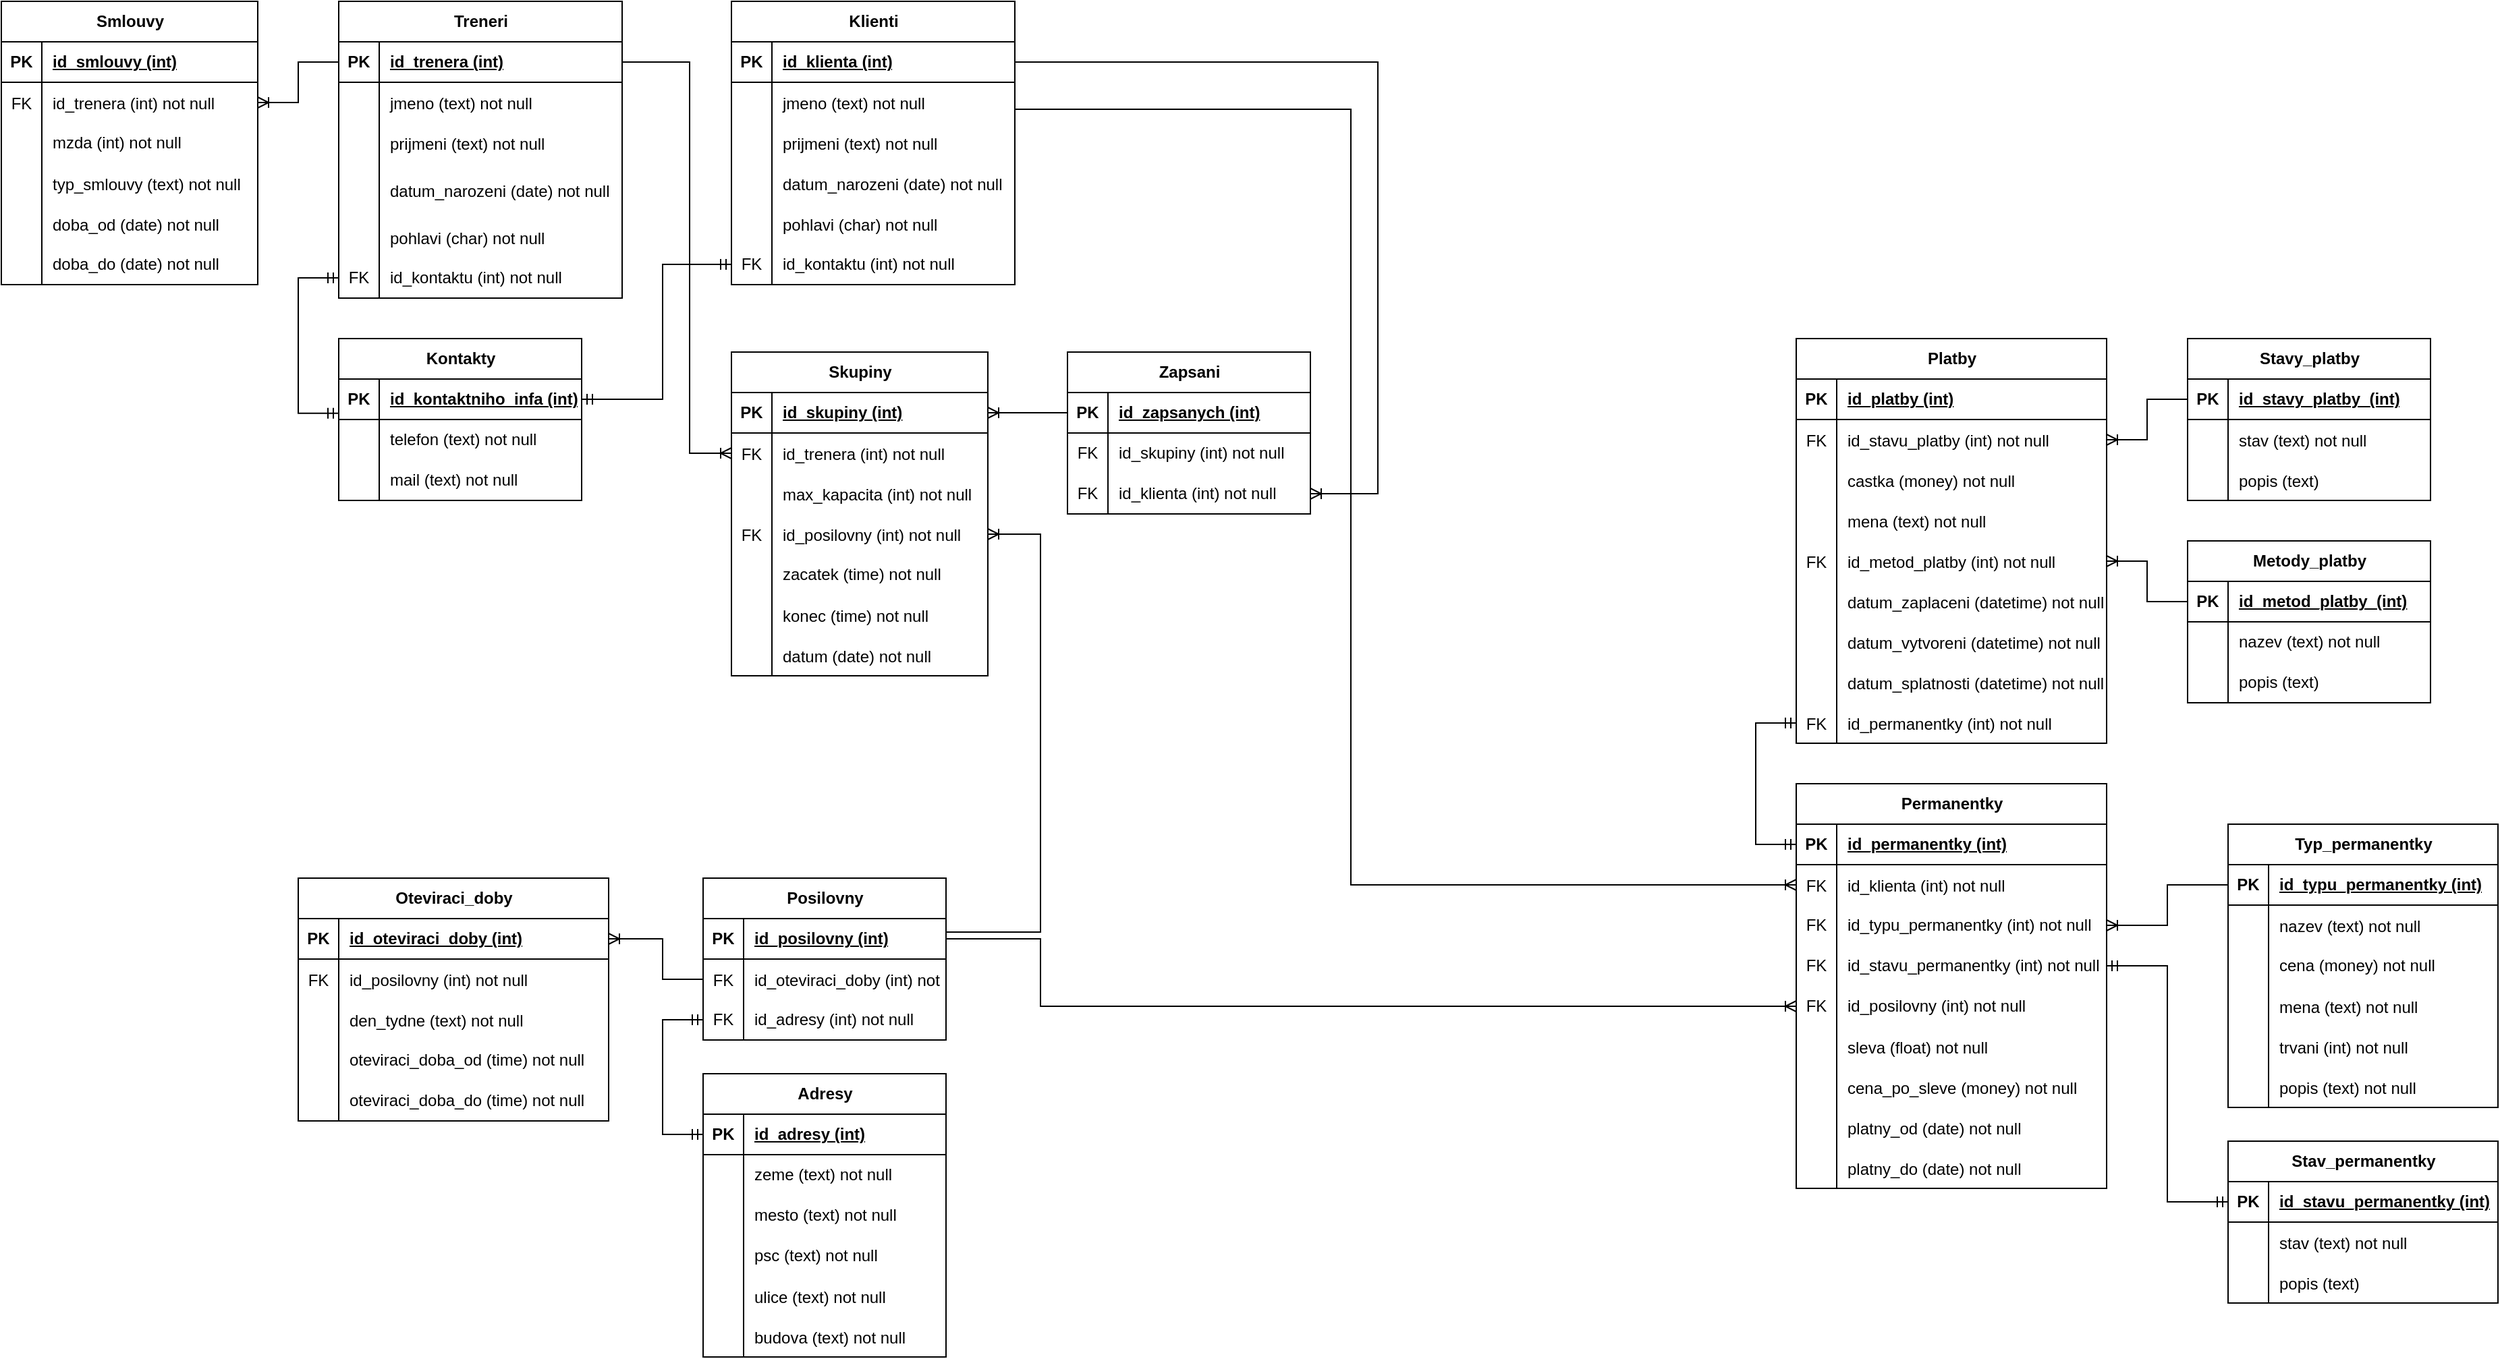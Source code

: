 <mxfile version="28.2.3">
  <diagram id="4dLbi4JVzo7QZ-DbkjD3" name="Page-1">
    <mxGraphModel dx="3130" dy="1941" grid="1" gridSize="10" guides="1" tooltips="1" connect="1" arrows="1" fold="1" page="1" pageScale="1" pageWidth="827" pageHeight="1169" math="0" shadow="0">
      <root>
        <mxCell id="0" />
        <mxCell id="1" parent="0" />
        <mxCell id="vEJpkU4ia4AM5JBLqdFm-5" value="Klienti" style="shape=table;startSize=30;container=1;collapsible=1;childLayout=tableLayout;fixedRows=1;rowLines=0;fontStyle=1;align=center;resizeLast=1;html=1;" vertex="1" parent="1">
          <mxGeometry x="-519" y="-420" width="210" height="210" as="geometry" />
        </mxCell>
        <mxCell id="vEJpkU4ia4AM5JBLqdFm-6" value="" style="shape=tableRow;horizontal=0;startSize=0;swimlaneHead=0;swimlaneBody=0;fillColor=none;collapsible=0;dropTarget=0;points=[[0,0.5],[1,0.5]];portConstraint=eastwest;top=0;left=0;right=0;bottom=1;" vertex="1" parent="vEJpkU4ia4AM5JBLqdFm-5">
          <mxGeometry y="30" width="210" height="30" as="geometry" />
        </mxCell>
        <mxCell id="vEJpkU4ia4AM5JBLqdFm-7" value="PK" style="shape=partialRectangle;connectable=0;fillColor=none;top=0;left=0;bottom=0;right=0;fontStyle=1;overflow=hidden;whiteSpace=wrap;html=1;" vertex="1" parent="vEJpkU4ia4AM5JBLqdFm-6">
          <mxGeometry width="30" height="30" as="geometry">
            <mxRectangle width="30" height="30" as="alternateBounds" />
          </mxGeometry>
        </mxCell>
        <mxCell id="vEJpkU4ia4AM5JBLqdFm-8" value="id_klienta (int)" style="shape=partialRectangle;connectable=0;fillColor=none;top=0;left=0;bottom=0;right=0;align=left;spacingLeft=6;fontStyle=5;overflow=hidden;whiteSpace=wrap;html=1;" vertex="1" parent="vEJpkU4ia4AM5JBLqdFm-6">
          <mxGeometry x="30" width="180" height="30" as="geometry">
            <mxRectangle width="180" height="30" as="alternateBounds" />
          </mxGeometry>
        </mxCell>
        <mxCell id="vEJpkU4ia4AM5JBLqdFm-248" value="" style="shape=tableRow;horizontal=0;startSize=0;swimlaneHead=0;swimlaneBody=0;fillColor=none;collapsible=0;dropTarget=0;points=[[0,0.5],[1,0.5]];portConstraint=eastwest;top=0;left=0;right=0;bottom=0;" vertex="1" parent="vEJpkU4ia4AM5JBLqdFm-5">
          <mxGeometry y="60" width="210" height="30" as="geometry" />
        </mxCell>
        <mxCell id="vEJpkU4ia4AM5JBLqdFm-249" value="" style="shape=partialRectangle;connectable=0;fillColor=none;top=0;left=0;bottom=0;right=0;editable=1;overflow=hidden;" vertex="1" parent="vEJpkU4ia4AM5JBLqdFm-248">
          <mxGeometry width="30" height="30" as="geometry">
            <mxRectangle width="30" height="30" as="alternateBounds" />
          </mxGeometry>
        </mxCell>
        <mxCell id="vEJpkU4ia4AM5JBLqdFm-250" value="jmeno (text) not null" style="shape=partialRectangle;connectable=0;fillColor=none;top=0;left=0;bottom=0;right=0;align=left;spacingLeft=6;overflow=hidden;" vertex="1" parent="vEJpkU4ia4AM5JBLqdFm-248">
          <mxGeometry x="30" width="180" height="30" as="geometry">
            <mxRectangle width="180" height="30" as="alternateBounds" />
          </mxGeometry>
        </mxCell>
        <mxCell id="vEJpkU4ia4AM5JBLqdFm-251" value="" style="shape=tableRow;horizontal=0;startSize=0;swimlaneHead=0;swimlaneBody=0;fillColor=none;collapsible=0;dropTarget=0;points=[[0,0.5],[1,0.5]];portConstraint=eastwest;top=0;left=0;right=0;bottom=0;" vertex="1" parent="vEJpkU4ia4AM5JBLqdFm-5">
          <mxGeometry y="90" width="210" height="30" as="geometry" />
        </mxCell>
        <mxCell id="vEJpkU4ia4AM5JBLqdFm-252" value="" style="shape=partialRectangle;connectable=0;fillColor=none;top=0;left=0;bottom=0;right=0;editable=1;overflow=hidden;" vertex="1" parent="vEJpkU4ia4AM5JBLqdFm-251">
          <mxGeometry width="30" height="30" as="geometry">
            <mxRectangle width="30" height="30" as="alternateBounds" />
          </mxGeometry>
        </mxCell>
        <mxCell id="vEJpkU4ia4AM5JBLqdFm-253" value="prijmeni (text) not null" style="shape=partialRectangle;connectable=0;fillColor=none;top=0;left=0;bottom=0;right=0;align=left;spacingLeft=6;overflow=hidden;" vertex="1" parent="vEJpkU4ia4AM5JBLqdFm-251">
          <mxGeometry x="30" width="180" height="30" as="geometry">
            <mxRectangle width="180" height="30" as="alternateBounds" />
          </mxGeometry>
        </mxCell>
        <mxCell id="vEJpkU4ia4AM5JBLqdFm-431" value="" style="shape=tableRow;horizontal=0;startSize=0;swimlaneHead=0;swimlaneBody=0;fillColor=none;collapsible=0;dropTarget=0;points=[[0,0.5],[1,0.5]];portConstraint=eastwest;top=0;left=0;right=0;bottom=0;" vertex="1" parent="vEJpkU4ia4AM5JBLqdFm-5">
          <mxGeometry y="120" width="210" height="30" as="geometry" />
        </mxCell>
        <mxCell id="vEJpkU4ia4AM5JBLqdFm-432" value="" style="shape=partialRectangle;connectable=0;fillColor=none;top=0;left=0;bottom=0;right=0;editable=1;overflow=hidden;" vertex="1" parent="vEJpkU4ia4AM5JBLqdFm-431">
          <mxGeometry width="30" height="30" as="geometry">
            <mxRectangle width="30" height="30" as="alternateBounds" />
          </mxGeometry>
        </mxCell>
        <mxCell id="vEJpkU4ia4AM5JBLqdFm-433" value="datum_narozeni (date) not null" style="shape=partialRectangle;connectable=0;fillColor=none;top=0;left=0;bottom=0;right=0;align=left;spacingLeft=6;overflow=hidden;" vertex="1" parent="vEJpkU4ia4AM5JBLqdFm-431">
          <mxGeometry x="30" width="180" height="30" as="geometry">
            <mxRectangle width="180" height="30" as="alternateBounds" />
          </mxGeometry>
        </mxCell>
        <mxCell id="vEJpkU4ia4AM5JBLqdFm-254" value="" style="shape=tableRow;horizontal=0;startSize=0;swimlaneHead=0;swimlaneBody=0;fillColor=none;collapsible=0;dropTarget=0;points=[[0,0.5],[1,0.5]];portConstraint=eastwest;top=0;left=0;right=0;bottom=0;" vertex="1" parent="vEJpkU4ia4AM5JBLqdFm-5">
          <mxGeometry y="150" width="210" height="30" as="geometry" />
        </mxCell>
        <mxCell id="vEJpkU4ia4AM5JBLqdFm-255" value="" style="shape=partialRectangle;connectable=0;fillColor=none;top=0;left=0;bottom=0;right=0;editable=1;overflow=hidden;" vertex="1" parent="vEJpkU4ia4AM5JBLqdFm-254">
          <mxGeometry width="30" height="30" as="geometry">
            <mxRectangle width="30" height="30" as="alternateBounds" />
          </mxGeometry>
        </mxCell>
        <mxCell id="vEJpkU4ia4AM5JBLqdFm-256" value="pohlavi (char) not null" style="shape=partialRectangle;connectable=0;fillColor=none;top=0;left=0;bottom=0;right=0;align=left;spacingLeft=6;overflow=hidden;" vertex="1" parent="vEJpkU4ia4AM5JBLqdFm-254">
          <mxGeometry x="30" width="180" height="30" as="geometry">
            <mxRectangle width="180" height="30" as="alternateBounds" />
          </mxGeometry>
        </mxCell>
        <mxCell id="vEJpkU4ia4AM5JBLqdFm-77" value="" style="shape=tableRow;horizontal=0;startSize=0;swimlaneHead=0;swimlaneBody=0;fillColor=none;collapsible=0;dropTarget=0;points=[[0,0.5],[1,0.5]];portConstraint=eastwest;top=0;left=0;right=0;bottom=0;" vertex="1" parent="vEJpkU4ia4AM5JBLqdFm-5">
          <mxGeometry y="180" width="210" height="30" as="geometry" />
        </mxCell>
        <mxCell id="vEJpkU4ia4AM5JBLqdFm-78" value="FK" style="shape=partialRectangle;connectable=0;fillColor=none;top=0;left=0;bottom=0;right=0;fontStyle=0;overflow=hidden;whiteSpace=wrap;html=1;" vertex="1" parent="vEJpkU4ia4AM5JBLqdFm-77">
          <mxGeometry width="30" height="30" as="geometry">
            <mxRectangle width="30" height="30" as="alternateBounds" />
          </mxGeometry>
        </mxCell>
        <mxCell id="vEJpkU4ia4AM5JBLqdFm-79" value="id_kontaktu (int) not null" style="shape=partialRectangle;connectable=0;fillColor=none;top=0;left=0;bottom=0;right=0;align=left;spacingLeft=6;fontStyle=0;overflow=hidden;whiteSpace=wrap;html=1;" vertex="1" parent="vEJpkU4ia4AM5JBLqdFm-77">
          <mxGeometry x="30" width="180" height="30" as="geometry">
            <mxRectangle width="180" height="30" as="alternateBounds" />
          </mxGeometry>
        </mxCell>
        <mxCell id="vEJpkU4ia4AM5JBLqdFm-26" value="Permanentky" style="shape=table;startSize=30;container=1;collapsible=1;childLayout=tableLayout;fixedRows=1;rowLines=0;fontStyle=1;align=center;resizeLast=1;html=1;" vertex="1" parent="1">
          <mxGeometry x="270" y="160" width="230" height="300" as="geometry" />
        </mxCell>
        <mxCell id="vEJpkU4ia4AM5JBLqdFm-27" value="" style="shape=tableRow;horizontal=0;startSize=0;swimlaneHead=0;swimlaneBody=0;fillColor=none;collapsible=0;dropTarget=0;points=[[0,0.5],[1,0.5]];portConstraint=eastwest;top=0;left=0;right=0;bottom=1;" vertex="1" parent="vEJpkU4ia4AM5JBLqdFm-26">
          <mxGeometry y="30" width="230" height="30" as="geometry" />
        </mxCell>
        <mxCell id="vEJpkU4ia4AM5JBLqdFm-28" value="PK" style="shape=partialRectangle;connectable=0;fillColor=none;top=0;left=0;bottom=0;right=0;fontStyle=1;overflow=hidden;whiteSpace=wrap;html=1;" vertex="1" parent="vEJpkU4ia4AM5JBLqdFm-27">
          <mxGeometry width="30" height="30" as="geometry">
            <mxRectangle width="30" height="30" as="alternateBounds" />
          </mxGeometry>
        </mxCell>
        <mxCell id="vEJpkU4ia4AM5JBLqdFm-29" value="id_permanentky (int)" style="shape=partialRectangle;connectable=0;fillColor=none;top=0;left=0;bottom=0;right=0;align=left;spacingLeft=6;fontStyle=5;overflow=hidden;whiteSpace=wrap;html=1;" vertex="1" parent="vEJpkU4ia4AM5JBLqdFm-27">
          <mxGeometry x="30" width="200" height="30" as="geometry">
            <mxRectangle width="200" height="30" as="alternateBounds" />
          </mxGeometry>
        </mxCell>
        <mxCell id="vEJpkU4ia4AM5JBLqdFm-239" value="" style="shape=tableRow;horizontal=0;startSize=0;swimlaneHead=0;swimlaneBody=0;fillColor=none;collapsible=0;dropTarget=0;points=[[0,0.5],[1,0.5]];portConstraint=eastwest;top=0;left=0;right=0;bottom=0;" vertex="1" parent="vEJpkU4ia4AM5JBLqdFm-26">
          <mxGeometry y="60" width="230" height="30" as="geometry" />
        </mxCell>
        <mxCell id="vEJpkU4ia4AM5JBLqdFm-240" value="FK" style="shape=partialRectangle;connectable=0;fillColor=none;top=0;left=0;bottom=0;right=0;editable=1;overflow=hidden;" vertex="1" parent="vEJpkU4ia4AM5JBLqdFm-239">
          <mxGeometry width="30" height="30" as="geometry">
            <mxRectangle width="30" height="30" as="alternateBounds" />
          </mxGeometry>
        </mxCell>
        <mxCell id="vEJpkU4ia4AM5JBLqdFm-241" value="id_klienta (int) not null" style="shape=partialRectangle;connectable=0;fillColor=none;top=0;left=0;bottom=0;right=0;align=left;spacingLeft=6;overflow=hidden;" vertex="1" parent="vEJpkU4ia4AM5JBLqdFm-239">
          <mxGeometry x="30" width="200" height="30" as="geometry">
            <mxRectangle width="200" height="30" as="alternateBounds" />
          </mxGeometry>
        </mxCell>
        <mxCell id="vEJpkU4ia4AM5JBLqdFm-150" value="" style="shape=tableRow;horizontal=0;startSize=0;swimlaneHead=0;swimlaneBody=0;fillColor=none;collapsible=0;dropTarget=0;points=[[0,0.5],[1,0.5]];portConstraint=eastwest;top=0;left=0;right=0;bottom=0;" vertex="1" parent="vEJpkU4ia4AM5JBLqdFm-26">
          <mxGeometry y="90" width="230" height="30" as="geometry" />
        </mxCell>
        <mxCell id="vEJpkU4ia4AM5JBLqdFm-151" value="FK" style="shape=partialRectangle;connectable=0;fillColor=none;top=0;left=0;bottom=0;right=0;fontStyle=0;overflow=hidden;whiteSpace=wrap;html=1;" vertex="1" parent="vEJpkU4ia4AM5JBLqdFm-150">
          <mxGeometry width="30" height="30" as="geometry">
            <mxRectangle width="30" height="30" as="alternateBounds" />
          </mxGeometry>
        </mxCell>
        <mxCell id="vEJpkU4ia4AM5JBLqdFm-152" value="id_typu_permanentky (int) not null" style="shape=partialRectangle;connectable=0;fillColor=none;top=0;left=0;bottom=0;right=0;align=left;spacingLeft=6;fontStyle=0;overflow=hidden;whiteSpace=wrap;html=1;" vertex="1" parent="vEJpkU4ia4AM5JBLqdFm-150">
          <mxGeometry x="30" width="200" height="30" as="geometry">
            <mxRectangle width="200" height="30" as="alternateBounds" />
          </mxGeometry>
        </mxCell>
        <mxCell id="vEJpkU4ia4AM5JBLqdFm-36" value="" style="shape=tableRow;horizontal=0;startSize=0;swimlaneHead=0;swimlaneBody=0;fillColor=none;collapsible=0;dropTarget=0;points=[[0,0.5],[1,0.5]];portConstraint=eastwest;top=0;left=0;right=0;bottom=0;" vertex="1" parent="vEJpkU4ia4AM5JBLqdFm-26">
          <mxGeometry y="120" width="230" height="30" as="geometry" />
        </mxCell>
        <mxCell id="vEJpkU4ia4AM5JBLqdFm-37" value="FK" style="shape=partialRectangle;connectable=0;fillColor=none;top=0;left=0;bottom=0;right=0;editable=1;overflow=hidden;whiteSpace=wrap;html=1;" vertex="1" parent="vEJpkU4ia4AM5JBLqdFm-36">
          <mxGeometry width="30" height="30" as="geometry">
            <mxRectangle width="30" height="30" as="alternateBounds" />
          </mxGeometry>
        </mxCell>
        <mxCell id="vEJpkU4ia4AM5JBLqdFm-38" value="id_stavu_permanentky (int) not null" style="shape=partialRectangle;connectable=0;fillColor=none;top=0;left=0;bottom=0;right=0;align=left;spacingLeft=6;overflow=hidden;whiteSpace=wrap;html=1;" vertex="1" parent="vEJpkU4ia4AM5JBLqdFm-36">
          <mxGeometry x="30" width="200" height="30" as="geometry">
            <mxRectangle width="200" height="30" as="alternateBounds" />
          </mxGeometry>
        </mxCell>
        <mxCell id="vEJpkU4ia4AM5JBLqdFm-83" value="" style="shape=tableRow;horizontal=0;startSize=0;swimlaneHead=0;swimlaneBody=0;fillColor=none;collapsible=0;dropTarget=0;points=[[0,0.5],[1,0.5]];portConstraint=eastwest;top=0;left=0;right=0;bottom=0;" vertex="1" parent="vEJpkU4ia4AM5JBLqdFm-26">
          <mxGeometry y="150" width="230" height="30" as="geometry" />
        </mxCell>
        <mxCell id="vEJpkU4ia4AM5JBLqdFm-84" value="FK" style="shape=partialRectangle;connectable=0;fillColor=none;top=0;left=0;bottom=0;right=0;fontStyle=0;overflow=hidden;whiteSpace=wrap;html=1;" vertex="1" parent="vEJpkU4ia4AM5JBLqdFm-83">
          <mxGeometry width="30" height="30" as="geometry">
            <mxRectangle width="30" height="30" as="alternateBounds" />
          </mxGeometry>
        </mxCell>
        <mxCell id="vEJpkU4ia4AM5JBLqdFm-85" value="id_posilovny (int) not null" style="shape=partialRectangle;connectable=0;fillColor=none;top=0;left=0;bottom=0;right=0;align=left;spacingLeft=6;fontStyle=0;overflow=hidden;whiteSpace=wrap;html=1;" vertex="1" parent="vEJpkU4ia4AM5JBLqdFm-83">
          <mxGeometry x="30" width="200" height="30" as="geometry">
            <mxRectangle width="200" height="30" as="alternateBounds" />
          </mxGeometry>
        </mxCell>
        <mxCell id="vEJpkU4ia4AM5JBLqdFm-383" value="" style="shape=tableRow;horizontal=0;startSize=0;swimlaneHead=0;swimlaneBody=0;fillColor=none;collapsible=0;dropTarget=0;points=[[0,0.5],[1,0.5]];portConstraint=eastwest;top=0;left=0;right=0;bottom=0;" vertex="1" parent="vEJpkU4ia4AM5JBLqdFm-26">
          <mxGeometry y="180" width="230" height="30" as="geometry" />
        </mxCell>
        <mxCell id="vEJpkU4ia4AM5JBLqdFm-384" value="" style="shape=partialRectangle;connectable=0;fillColor=none;top=0;left=0;bottom=0;right=0;editable=1;overflow=hidden;" vertex="1" parent="vEJpkU4ia4AM5JBLqdFm-383">
          <mxGeometry width="30" height="30" as="geometry">
            <mxRectangle width="30" height="30" as="alternateBounds" />
          </mxGeometry>
        </mxCell>
        <mxCell id="vEJpkU4ia4AM5JBLqdFm-385" value="sleva (float) not null" style="shape=partialRectangle;connectable=0;fillColor=none;top=0;left=0;bottom=0;right=0;align=left;spacingLeft=6;overflow=hidden;" vertex="1" parent="vEJpkU4ia4AM5JBLqdFm-383">
          <mxGeometry x="30" width="200" height="30" as="geometry">
            <mxRectangle width="200" height="30" as="alternateBounds" />
          </mxGeometry>
        </mxCell>
        <mxCell id="vEJpkU4ia4AM5JBLqdFm-462" value="" style="shape=tableRow;horizontal=0;startSize=0;swimlaneHead=0;swimlaneBody=0;fillColor=none;collapsible=0;dropTarget=0;points=[[0,0.5],[1,0.5]];portConstraint=eastwest;top=0;left=0;right=0;bottom=0;" vertex="1" parent="vEJpkU4ia4AM5JBLqdFm-26">
          <mxGeometry y="210" width="230" height="30" as="geometry" />
        </mxCell>
        <mxCell id="vEJpkU4ia4AM5JBLqdFm-463" value="" style="shape=partialRectangle;connectable=0;fillColor=none;top=0;left=0;bottom=0;right=0;editable=1;overflow=hidden;" vertex="1" parent="vEJpkU4ia4AM5JBLqdFm-462">
          <mxGeometry width="30" height="30" as="geometry">
            <mxRectangle width="30" height="30" as="alternateBounds" />
          </mxGeometry>
        </mxCell>
        <mxCell id="vEJpkU4ia4AM5JBLqdFm-464" value="cena_po_sleve (money) not null" style="shape=partialRectangle;connectable=0;fillColor=none;top=0;left=0;bottom=0;right=0;align=left;spacingLeft=6;overflow=hidden;" vertex="1" parent="vEJpkU4ia4AM5JBLqdFm-462">
          <mxGeometry x="30" width="200" height="30" as="geometry">
            <mxRectangle width="200" height="30" as="alternateBounds" />
          </mxGeometry>
        </mxCell>
        <mxCell id="vEJpkU4ia4AM5JBLqdFm-353" value="" style="shape=tableRow;horizontal=0;startSize=0;swimlaneHead=0;swimlaneBody=0;fillColor=none;collapsible=0;dropTarget=0;points=[[0,0.5],[1,0.5]];portConstraint=eastwest;top=0;left=0;right=0;bottom=0;" vertex="1" parent="vEJpkU4ia4AM5JBLqdFm-26">
          <mxGeometry y="240" width="230" height="30" as="geometry" />
        </mxCell>
        <mxCell id="vEJpkU4ia4AM5JBLqdFm-354" value="" style="shape=partialRectangle;connectable=0;fillColor=none;top=0;left=0;bottom=0;right=0;editable=1;overflow=hidden;" vertex="1" parent="vEJpkU4ia4AM5JBLqdFm-353">
          <mxGeometry width="30" height="30" as="geometry">
            <mxRectangle width="30" height="30" as="alternateBounds" />
          </mxGeometry>
        </mxCell>
        <mxCell id="vEJpkU4ia4AM5JBLqdFm-355" value="platny_od (date) not null" style="shape=partialRectangle;connectable=0;fillColor=none;top=0;left=0;bottom=0;right=0;align=left;spacingLeft=6;overflow=hidden;" vertex="1" parent="vEJpkU4ia4AM5JBLqdFm-353">
          <mxGeometry x="30" width="200" height="30" as="geometry">
            <mxRectangle width="200" height="30" as="alternateBounds" />
          </mxGeometry>
        </mxCell>
        <mxCell id="vEJpkU4ia4AM5JBLqdFm-350" value="" style="shape=tableRow;horizontal=0;startSize=0;swimlaneHead=0;swimlaneBody=0;fillColor=none;collapsible=0;dropTarget=0;points=[[0,0.5],[1,0.5]];portConstraint=eastwest;top=0;left=0;right=0;bottom=0;" vertex="1" parent="vEJpkU4ia4AM5JBLqdFm-26">
          <mxGeometry y="270" width="230" height="30" as="geometry" />
        </mxCell>
        <mxCell id="vEJpkU4ia4AM5JBLqdFm-351" value="" style="shape=partialRectangle;connectable=0;fillColor=none;top=0;left=0;bottom=0;right=0;editable=1;overflow=hidden;" vertex="1" parent="vEJpkU4ia4AM5JBLqdFm-350">
          <mxGeometry width="30" height="30" as="geometry">
            <mxRectangle width="30" height="30" as="alternateBounds" />
          </mxGeometry>
        </mxCell>
        <mxCell id="vEJpkU4ia4AM5JBLqdFm-352" value="platny_do (date) not null" style="shape=partialRectangle;connectable=0;fillColor=none;top=0;left=0;bottom=0;right=0;align=left;spacingLeft=6;overflow=hidden;" vertex="1" parent="vEJpkU4ia4AM5JBLqdFm-350">
          <mxGeometry x="30" width="200" height="30" as="geometry">
            <mxRectangle width="200" height="30" as="alternateBounds" />
          </mxGeometry>
        </mxCell>
        <mxCell id="vEJpkU4ia4AM5JBLqdFm-42" value="Posilovny" style="shape=table;startSize=30;container=1;collapsible=1;childLayout=tableLayout;fixedRows=1;rowLines=0;fontStyle=1;align=center;resizeLast=1;html=1;" vertex="1" parent="1">
          <mxGeometry x="-540" y="230" width="180" height="120" as="geometry" />
        </mxCell>
        <mxCell id="vEJpkU4ia4AM5JBLqdFm-43" value="" style="shape=tableRow;horizontal=0;startSize=0;swimlaneHead=0;swimlaneBody=0;fillColor=none;collapsible=0;dropTarget=0;points=[[0,0.5],[1,0.5]];portConstraint=eastwest;top=0;left=0;right=0;bottom=1;" vertex="1" parent="vEJpkU4ia4AM5JBLqdFm-42">
          <mxGeometry y="30" width="180" height="30" as="geometry" />
        </mxCell>
        <mxCell id="vEJpkU4ia4AM5JBLqdFm-44" value="PK" style="shape=partialRectangle;connectable=0;fillColor=none;top=0;left=0;bottom=0;right=0;fontStyle=1;overflow=hidden;whiteSpace=wrap;html=1;" vertex="1" parent="vEJpkU4ia4AM5JBLqdFm-43">
          <mxGeometry width="30" height="30" as="geometry">
            <mxRectangle width="30" height="30" as="alternateBounds" />
          </mxGeometry>
        </mxCell>
        <mxCell id="vEJpkU4ia4AM5JBLqdFm-45" value="id_posilovny (int)" style="shape=partialRectangle;connectable=0;fillColor=none;top=0;left=0;bottom=0;right=0;align=left;spacingLeft=6;fontStyle=5;overflow=hidden;whiteSpace=wrap;html=1;" vertex="1" parent="vEJpkU4ia4AM5JBLqdFm-43">
          <mxGeometry x="30" width="150" height="30" as="geometry">
            <mxRectangle width="150" height="30" as="alternateBounds" />
          </mxGeometry>
        </mxCell>
        <mxCell id="vEJpkU4ia4AM5JBLqdFm-522" value="" style="shape=tableRow;horizontal=0;startSize=0;swimlaneHead=0;swimlaneBody=0;fillColor=none;collapsible=0;dropTarget=0;points=[[0,0.5],[1,0.5]];portConstraint=eastwest;top=0;left=0;right=0;bottom=0;" vertex="1" parent="vEJpkU4ia4AM5JBLqdFm-42">
          <mxGeometry y="60" width="180" height="30" as="geometry" />
        </mxCell>
        <mxCell id="vEJpkU4ia4AM5JBLqdFm-523" value="FK" style="shape=partialRectangle;connectable=0;fillColor=none;top=0;left=0;bottom=0;right=0;editable=1;overflow=hidden;" vertex="1" parent="vEJpkU4ia4AM5JBLqdFm-522">
          <mxGeometry width="30" height="30" as="geometry">
            <mxRectangle width="30" height="30" as="alternateBounds" />
          </mxGeometry>
        </mxCell>
        <mxCell id="vEJpkU4ia4AM5JBLqdFm-524" value="id_oteviraci_doby (int) not null" style="shape=partialRectangle;connectable=0;fillColor=none;top=0;left=0;bottom=0;right=0;align=left;spacingLeft=6;overflow=hidden;" vertex="1" parent="vEJpkU4ia4AM5JBLqdFm-522">
          <mxGeometry x="30" width="150" height="30" as="geometry">
            <mxRectangle width="150" height="30" as="alternateBounds" />
          </mxGeometry>
        </mxCell>
        <mxCell id="vEJpkU4ia4AM5JBLqdFm-46" value="" style="shape=tableRow;horizontal=0;startSize=0;swimlaneHead=0;swimlaneBody=0;fillColor=none;collapsible=0;dropTarget=0;points=[[0,0.5],[1,0.5]];portConstraint=eastwest;top=0;left=0;right=0;bottom=0;" vertex="1" parent="vEJpkU4ia4AM5JBLqdFm-42">
          <mxGeometry y="90" width="180" height="30" as="geometry" />
        </mxCell>
        <mxCell id="vEJpkU4ia4AM5JBLqdFm-47" value="FK" style="shape=partialRectangle;connectable=0;fillColor=none;top=0;left=0;bottom=0;right=0;editable=1;overflow=hidden;whiteSpace=wrap;html=1;" vertex="1" parent="vEJpkU4ia4AM5JBLqdFm-46">
          <mxGeometry width="30" height="30" as="geometry">
            <mxRectangle width="30" height="30" as="alternateBounds" />
          </mxGeometry>
        </mxCell>
        <mxCell id="vEJpkU4ia4AM5JBLqdFm-48" value="id_adresy (int) not null" style="shape=partialRectangle;connectable=0;fillColor=none;top=0;left=0;bottom=0;right=0;align=left;spacingLeft=6;overflow=hidden;whiteSpace=wrap;html=1;" vertex="1" parent="vEJpkU4ia4AM5JBLqdFm-46">
          <mxGeometry x="30" width="150" height="30" as="geometry">
            <mxRectangle width="150" height="30" as="alternateBounds" />
          </mxGeometry>
        </mxCell>
        <mxCell id="vEJpkU4ia4AM5JBLqdFm-86" value="Typ_permanentky" style="shape=table;startSize=30;container=1;collapsible=1;childLayout=tableLayout;fixedRows=1;rowLines=0;fontStyle=1;align=center;resizeLast=1;html=1;" vertex="1" parent="1">
          <mxGeometry x="590" y="190" width="200" height="210" as="geometry" />
        </mxCell>
        <mxCell id="vEJpkU4ia4AM5JBLqdFm-87" value="" style="shape=tableRow;horizontal=0;startSize=0;swimlaneHead=0;swimlaneBody=0;fillColor=none;collapsible=0;dropTarget=0;points=[[0,0.5],[1,0.5]];portConstraint=eastwest;top=0;left=0;right=0;bottom=1;" vertex="1" parent="vEJpkU4ia4AM5JBLqdFm-86">
          <mxGeometry y="30" width="200" height="30" as="geometry" />
        </mxCell>
        <mxCell id="vEJpkU4ia4AM5JBLqdFm-88" value="PK" style="shape=partialRectangle;connectable=0;fillColor=none;top=0;left=0;bottom=0;right=0;fontStyle=1;overflow=hidden;whiteSpace=wrap;html=1;" vertex="1" parent="vEJpkU4ia4AM5JBLqdFm-87">
          <mxGeometry width="30" height="30" as="geometry">
            <mxRectangle width="30" height="30" as="alternateBounds" />
          </mxGeometry>
        </mxCell>
        <mxCell id="vEJpkU4ia4AM5JBLqdFm-89" value="id_typu_permanentky (int)" style="shape=partialRectangle;connectable=0;fillColor=none;top=0;left=0;bottom=0;right=0;align=left;spacingLeft=6;fontStyle=5;overflow=hidden;whiteSpace=wrap;html=1;" vertex="1" parent="vEJpkU4ia4AM5JBLqdFm-87">
          <mxGeometry x="30" width="170" height="30" as="geometry">
            <mxRectangle width="170" height="30" as="alternateBounds" />
          </mxGeometry>
        </mxCell>
        <mxCell id="vEJpkU4ia4AM5JBLqdFm-217" value="" style="shape=tableRow;horizontal=0;startSize=0;swimlaneHead=0;swimlaneBody=0;fillColor=none;collapsible=0;dropTarget=0;points=[[0,0.5],[1,0.5]];portConstraint=eastwest;top=0;left=0;right=0;bottom=0;" vertex="1" parent="vEJpkU4ia4AM5JBLqdFm-86">
          <mxGeometry y="60" width="200" height="30" as="geometry" />
        </mxCell>
        <mxCell id="vEJpkU4ia4AM5JBLqdFm-218" value="" style="shape=partialRectangle;connectable=0;fillColor=none;top=0;left=0;bottom=0;right=0;editable=1;overflow=hidden;" vertex="1" parent="vEJpkU4ia4AM5JBLqdFm-217">
          <mxGeometry width="30" height="30" as="geometry">
            <mxRectangle width="30" height="30" as="alternateBounds" />
          </mxGeometry>
        </mxCell>
        <mxCell id="vEJpkU4ia4AM5JBLqdFm-219" value="nazev (text) not null" style="shape=partialRectangle;connectable=0;fillColor=none;top=0;left=0;bottom=0;right=0;align=left;spacingLeft=6;overflow=hidden;" vertex="1" parent="vEJpkU4ia4AM5JBLqdFm-217">
          <mxGeometry x="30" width="170" height="30" as="geometry">
            <mxRectangle width="170" height="30" as="alternateBounds" />
          </mxGeometry>
        </mxCell>
        <mxCell id="vEJpkU4ia4AM5JBLqdFm-90" value="" style="shape=tableRow;horizontal=0;startSize=0;swimlaneHead=0;swimlaneBody=0;fillColor=none;collapsible=0;dropTarget=0;points=[[0,0.5],[1,0.5]];portConstraint=eastwest;top=0;left=0;right=0;bottom=0;" vertex="1" parent="vEJpkU4ia4AM5JBLqdFm-86">
          <mxGeometry y="90" width="200" height="30" as="geometry" />
        </mxCell>
        <mxCell id="vEJpkU4ia4AM5JBLqdFm-91" value="" style="shape=partialRectangle;connectable=0;fillColor=none;top=0;left=0;bottom=0;right=0;editable=1;overflow=hidden;whiteSpace=wrap;html=1;" vertex="1" parent="vEJpkU4ia4AM5JBLqdFm-90">
          <mxGeometry width="30" height="30" as="geometry">
            <mxRectangle width="30" height="30" as="alternateBounds" />
          </mxGeometry>
        </mxCell>
        <mxCell id="vEJpkU4ia4AM5JBLqdFm-92" value="cena (money) not null" style="shape=partialRectangle;connectable=0;fillColor=none;top=0;left=0;bottom=0;right=0;align=left;spacingLeft=6;overflow=hidden;whiteSpace=wrap;html=1;" vertex="1" parent="vEJpkU4ia4AM5JBLqdFm-90">
          <mxGeometry x="30" width="170" height="30" as="geometry">
            <mxRectangle width="170" height="30" as="alternateBounds" />
          </mxGeometry>
        </mxCell>
        <mxCell id="vEJpkU4ia4AM5JBLqdFm-446" value="" style="shape=tableRow;horizontal=0;startSize=0;swimlaneHead=0;swimlaneBody=0;fillColor=none;collapsible=0;dropTarget=0;points=[[0,0.5],[1,0.5]];portConstraint=eastwest;top=0;left=0;right=0;bottom=0;" vertex="1" parent="vEJpkU4ia4AM5JBLqdFm-86">
          <mxGeometry y="120" width="200" height="30" as="geometry" />
        </mxCell>
        <mxCell id="vEJpkU4ia4AM5JBLqdFm-447" value="" style="shape=partialRectangle;connectable=0;fillColor=none;top=0;left=0;bottom=0;right=0;editable=1;overflow=hidden;" vertex="1" parent="vEJpkU4ia4AM5JBLqdFm-446">
          <mxGeometry width="30" height="30" as="geometry">
            <mxRectangle width="30" height="30" as="alternateBounds" />
          </mxGeometry>
        </mxCell>
        <mxCell id="vEJpkU4ia4AM5JBLqdFm-448" value="mena (text) not null" style="shape=partialRectangle;connectable=0;fillColor=none;top=0;left=0;bottom=0;right=0;align=left;spacingLeft=6;overflow=hidden;" vertex="1" parent="vEJpkU4ia4AM5JBLqdFm-446">
          <mxGeometry x="30" width="170" height="30" as="geometry">
            <mxRectangle width="170" height="30" as="alternateBounds" />
          </mxGeometry>
        </mxCell>
        <mxCell id="vEJpkU4ia4AM5JBLqdFm-210" value="" style="shape=tableRow;horizontal=0;startSize=0;swimlaneHead=0;swimlaneBody=0;fillColor=none;collapsible=0;dropTarget=0;points=[[0,0.5],[1,0.5]];portConstraint=eastwest;top=0;left=0;right=0;bottom=0;" vertex="1" parent="vEJpkU4ia4AM5JBLqdFm-86">
          <mxGeometry y="150" width="200" height="30" as="geometry" />
        </mxCell>
        <mxCell id="vEJpkU4ia4AM5JBLqdFm-211" value="" style="shape=partialRectangle;connectable=0;fillColor=none;top=0;left=0;bottom=0;right=0;editable=1;overflow=hidden;" vertex="1" parent="vEJpkU4ia4AM5JBLqdFm-210">
          <mxGeometry width="30" height="30" as="geometry">
            <mxRectangle width="30" height="30" as="alternateBounds" />
          </mxGeometry>
        </mxCell>
        <mxCell id="vEJpkU4ia4AM5JBLqdFm-212" value="trvani (int) not null" style="shape=partialRectangle;connectable=0;fillColor=none;top=0;left=0;bottom=0;right=0;align=left;spacingLeft=6;overflow=hidden;" vertex="1" parent="vEJpkU4ia4AM5JBLqdFm-210">
          <mxGeometry x="30" width="170" height="30" as="geometry">
            <mxRectangle width="170" height="30" as="alternateBounds" />
          </mxGeometry>
        </mxCell>
        <mxCell id="vEJpkU4ia4AM5JBLqdFm-213" value="" style="shape=tableRow;horizontal=0;startSize=0;swimlaneHead=0;swimlaneBody=0;fillColor=none;collapsible=0;dropTarget=0;points=[[0,0.5],[1,0.5]];portConstraint=eastwest;top=0;left=0;right=0;bottom=0;" vertex="1" parent="vEJpkU4ia4AM5JBLqdFm-86">
          <mxGeometry y="180" width="200" height="30" as="geometry" />
        </mxCell>
        <mxCell id="vEJpkU4ia4AM5JBLqdFm-214" value="" style="shape=partialRectangle;connectable=0;fillColor=none;top=0;left=0;bottom=0;right=0;editable=1;overflow=hidden;" vertex="1" parent="vEJpkU4ia4AM5JBLqdFm-213">
          <mxGeometry width="30" height="30" as="geometry">
            <mxRectangle width="30" height="30" as="alternateBounds" />
          </mxGeometry>
        </mxCell>
        <mxCell id="vEJpkU4ia4AM5JBLqdFm-215" value="popis (text) not null" style="shape=partialRectangle;connectable=0;fillColor=none;top=0;left=0;bottom=0;right=0;align=left;spacingLeft=6;overflow=hidden;" vertex="1" parent="vEJpkU4ia4AM5JBLqdFm-213">
          <mxGeometry x="30" width="170" height="30" as="geometry">
            <mxRectangle width="170" height="30" as="alternateBounds" />
          </mxGeometry>
        </mxCell>
        <mxCell id="vEJpkU4ia4AM5JBLqdFm-118" value="Treneri" style="shape=table;startSize=30;container=1;collapsible=1;childLayout=tableLayout;fixedRows=1;rowLines=0;fontStyle=1;align=center;resizeLast=1;html=1;" vertex="1" parent="1">
          <mxGeometry x="-810" y="-420" width="210" height="220" as="geometry" />
        </mxCell>
        <mxCell id="vEJpkU4ia4AM5JBLqdFm-119" value="" style="shape=tableRow;horizontal=0;startSize=0;swimlaneHead=0;swimlaneBody=0;fillColor=none;collapsible=0;dropTarget=0;points=[[0,0.5],[1,0.5]];portConstraint=eastwest;top=0;left=0;right=0;bottom=1;" vertex="1" parent="vEJpkU4ia4AM5JBLqdFm-118">
          <mxGeometry y="30" width="210" height="30" as="geometry" />
        </mxCell>
        <mxCell id="vEJpkU4ia4AM5JBLqdFm-120" value="PK" style="shape=partialRectangle;connectable=0;fillColor=none;top=0;left=0;bottom=0;right=0;fontStyle=1;overflow=hidden;whiteSpace=wrap;html=1;" vertex="1" parent="vEJpkU4ia4AM5JBLqdFm-119">
          <mxGeometry width="30" height="30" as="geometry">
            <mxRectangle width="30" height="30" as="alternateBounds" />
          </mxGeometry>
        </mxCell>
        <mxCell id="vEJpkU4ia4AM5JBLqdFm-121" value="id_trenera (int)" style="shape=partialRectangle;connectable=0;fillColor=none;top=0;left=0;bottom=0;right=0;align=left;spacingLeft=6;fontStyle=5;overflow=hidden;whiteSpace=wrap;html=1;" vertex="1" parent="vEJpkU4ia4AM5JBLqdFm-119">
          <mxGeometry x="30" width="180" height="30" as="geometry">
            <mxRectangle width="180" height="30" as="alternateBounds" />
          </mxGeometry>
        </mxCell>
        <mxCell id="vEJpkU4ia4AM5JBLqdFm-263" value="" style="shape=tableRow;horizontal=0;startSize=0;swimlaneHead=0;swimlaneBody=0;fillColor=none;collapsible=0;dropTarget=0;points=[[0,0.5],[1,0.5]];portConstraint=eastwest;top=0;left=0;right=0;bottom=0;" vertex="1" parent="vEJpkU4ia4AM5JBLqdFm-118">
          <mxGeometry y="60" width="210" height="30" as="geometry" />
        </mxCell>
        <mxCell id="vEJpkU4ia4AM5JBLqdFm-264" value="" style="shape=partialRectangle;connectable=0;fillColor=none;top=0;left=0;bottom=0;right=0;editable=1;overflow=hidden;" vertex="1" parent="vEJpkU4ia4AM5JBLqdFm-263">
          <mxGeometry width="30" height="30" as="geometry">
            <mxRectangle width="30" height="30" as="alternateBounds" />
          </mxGeometry>
        </mxCell>
        <mxCell id="vEJpkU4ia4AM5JBLqdFm-265" value="jmeno (text) not null" style="shape=partialRectangle;connectable=0;fillColor=none;top=0;left=0;bottom=0;right=0;align=left;spacingLeft=6;overflow=hidden;" vertex="1" parent="vEJpkU4ia4AM5JBLqdFm-263">
          <mxGeometry x="30" width="180" height="30" as="geometry">
            <mxRectangle width="180" height="30" as="alternateBounds" />
          </mxGeometry>
        </mxCell>
        <mxCell id="vEJpkU4ia4AM5JBLqdFm-266" value="" style="shape=tableRow;horizontal=0;startSize=0;swimlaneHead=0;swimlaneBody=0;fillColor=none;collapsible=0;dropTarget=0;points=[[0,0.5],[1,0.5]];portConstraint=eastwest;top=0;left=0;right=0;bottom=0;" vertex="1" parent="vEJpkU4ia4AM5JBLqdFm-118">
          <mxGeometry y="90" width="210" height="30" as="geometry" />
        </mxCell>
        <mxCell id="vEJpkU4ia4AM5JBLqdFm-267" value="" style="shape=partialRectangle;connectable=0;fillColor=none;top=0;left=0;bottom=0;right=0;editable=1;overflow=hidden;" vertex="1" parent="vEJpkU4ia4AM5JBLqdFm-266">
          <mxGeometry width="30" height="30" as="geometry">
            <mxRectangle width="30" height="30" as="alternateBounds" />
          </mxGeometry>
        </mxCell>
        <mxCell id="vEJpkU4ia4AM5JBLqdFm-268" value="prijmeni (text) not null" style="shape=partialRectangle;connectable=0;fillColor=none;top=0;left=0;bottom=0;right=0;align=left;spacingLeft=6;overflow=hidden;" vertex="1" parent="vEJpkU4ia4AM5JBLqdFm-266">
          <mxGeometry x="30" width="180" height="30" as="geometry">
            <mxRectangle width="180" height="30" as="alternateBounds" />
          </mxGeometry>
        </mxCell>
        <mxCell id="vEJpkU4ia4AM5JBLqdFm-428" value="" style="shape=tableRow;horizontal=0;startSize=0;swimlaneHead=0;swimlaneBody=0;fillColor=none;collapsible=0;dropTarget=0;points=[[0,0.5],[1,0.5]];portConstraint=eastwest;top=0;left=0;right=0;bottom=0;" vertex="1" parent="vEJpkU4ia4AM5JBLqdFm-118">
          <mxGeometry y="120" width="210" height="40" as="geometry" />
        </mxCell>
        <mxCell id="vEJpkU4ia4AM5JBLqdFm-429" value="" style="shape=partialRectangle;connectable=0;fillColor=none;top=0;left=0;bottom=0;right=0;editable=1;overflow=hidden;" vertex="1" parent="vEJpkU4ia4AM5JBLqdFm-428">
          <mxGeometry width="30" height="40" as="geometry">
            <mxRectangle width="30" height="40" as="alternateBounds" />
          </mxGeometry>
        </mxCell>
        <mxCell id="vEJpkU4ia4AM5JBLqdFm-430" value="datum_narozeni (date) not null" style="shape=partialRectangle;connectable=0;fillColor=none;top=0;left=0;bottom=0;right=0;align=left;spacingLeft=6;overflow=hidden;" vertex="1" parent="vEJpkU4ia4AM5JBLqdFm-428">
          <mxGeometry x="30" width="180" height="40" as="geometry">
            <mxRectangle width="180" height="40" as="alternateBounds" />
          </mxGeometry>
        </mxCell>
        <mxCell id="vEJpkU4ia4AM5JBLqdFm-269" value="" style="shape=tableRow;horizontal=0;startSize=0;swimlaneHead=0;swimlaneBody=0;fillColor=none;collapsible=0;dropTarget=0;points=[[0,0.5],[1,0.5]];portConstraint=eastwest;top=0;left=0;right=0;bottom=0;" vertex="1" parent="vEJpkU4ia4AM5JBLqdFm-118">
          <mxGeometry y="160" width="210" height="30" as="geometry" />
        </mxCell>
        <mxCell id="vEJpkU4ia4AM5JBLqdFm-270" value="" style="shape=partialRectangle;connectable=0;fillColor=none;top=0;left=0;bottom=0;right=0;editable=1;overflow=hidden;" vertex="1" parent="vEJpkU4ia4AM5JBLqdFm-269">
          <mxGeometry width="30" height="30" as="geometry">
            <mxRectangle width="30" height="30" as="alternateBounds" />
          </mxGeometry>
        </mxCell>
        <mxCell id="vEJpkU4ia4AM5JBLqdFm-271" value="pohlavi (char) not null" style="shape=partialRectangle;connectable=0;fillColor=none;top=0;left=0;bottom=0;right=0;align=left;spacingLeft=6;overflow=hidden;" vertex="1" parent="vEJpkU4ia4AM5JBLqdFm-269">
          <mxGeometry x="30" width="180" height="30" as="geometry">
            <mxRectangle width="180" height="30" as="alternateBounds" />
          </mxGeometry>
        </mxCell>
        <mxCell id="vEJpkU4ia4AM5JBLqdFm-131" value="" style="shape=tableRow;horizontal=0;startSize=0;swimlaneHead=0;swimlaneBody=0;fillColor=none;collapsible=0;dropTarget=0;points=[[0,0.5],[1,0.5]];portConstraint=eastwest;top=0;left=0;right=0;bottom=0;" vertex="1" parent="vEJpkU4ia4AM5JBLqdFm-118">
          <mxGeometry y="190" width="210" height="30" as="geometry" />
        </mxCell>
        <mxCell id="vEJpkU4ia4AM5JBLqdFm-132" value="FK" style="shape=partialRectangle;connectable=0;fillColor=none;top=0;left=0;bottom=0;right=0;fontStyle=0;overflow=hidden;whiteSpace=wrap;html=1;" vertex="1" parent="vEJpkU4ia4AM5JBLqdFm-131">
          <mxGeometry width="30" height="30" as="geometry">
            <mxRectangle width="30" height="30" as="alternateBounds" />
          </mxGeometry>
        </mxCell>
        <mxCell id="vEJpkU4ia4AM5JBLqdFm-133" value="id_kontaktu (int) not null" style="shape=partialRectangle;connectable=0;fillColor=none;top=0;left=0;bottom=0;right=0;align=left;spacingLeft=6;fontStyle=0;overflow=hidden;whiteSpace=wrap;html=1;" vertex="1" parent="vEJpkU4ia4AM5JBLqdFm-131">
          <mxGeometry x="30" width="180" height="30" as="geometry">
            <mxRectangle width="180" height="30" as="alternateBounds" />
          </mxGeometry>
        </mxCell>
        <mxCell id="vEJpkU4ia4AM5JBLqdFm-137" value="Smlouvy" style="shape=table;startSize=30;container=1;collapsible=1;childLayout=tableLayout;fixedRows=1;rowLines=0;fontStyle=1;align=center;resizeLast=1;html=1;" vertex="1" parent="1">
          <mxGeometry x="-1060" y="-420" width="190" height="210" as="geometry" />
        </mxCell>
        <mxCell id="vEJpkU4ia4AM5JBLqdFm-138" value="" style="shape=tableRow;horizontal=0;startSize=0;swimlaneHead=0;swimlaneBody=0;fillColor=none;collapsible=0;dropTarget=0;points=[[0,0.5],[1,0.5]];portConstraint=eastwest;top=0;left=0;right=0;bottom=1;" vertex="1" parent="vEJpkU4ia4AM5JBLqdFm-137">
          <mxGeometry y="30" width="190" height="30" as="geometry" />
        </mxCell>
        <mxCell id="vEJpkU4ia4AM5JBLqdFm-139" value="PK" style="shape=partialRectangle;connectable=0;fillColor=none;top=0;left=0;bottom=0;right=0;fontStyle=1;overflow=hidden;whiteSpace=wrap;html=1;" vertex="1" parent="vEJpkU4ia4AM5JBLqdFm-138">
          <mxGeometry width="30" height="30" as="geometry">
            <mxRectangle width="30" height="30" as="alternateBounds" />
          </mxGeometry>
        </mxCell>
        <mxCell id="vEJpkU4ia4AM5JBLqdFm-140" value="id_smlouvy (int)" style="shape=partialRectangle;connectable=0;fillColor=none;top=0;left=0;bottom=0;right=0;align=left;spacingLeft=6;fontStyle=5;overflow=hidden;whiteSpace=wrap;html=1;" vertex="1" parent="vEJpkU4ia4AM5JBLqdFm-138">
          <mxGeometry x="30" width="160" height="30" as="geometry">
            <mxRectangle width="160" height="30" as="alternateBounds" />
          </mxGeometry>
        </mxCell>
        <mxCell id="vEJpkU4ia4AM5JBLqdFm-233" value="" style="shape=tableRow;horizontal=0;startSize=0;swimlaneHead=0;swimlaneBody=0;fillColor=none;collapsible=0;dropTarget=0;points=[[0,0.5],[1,0.5]];portConstraint=eastwest;top=0;left=0;right=0;bottom=0;" vertex="1" parent="vEJpkU4ia4AM5JBLqdFm-137">
          <mxGeometry y="60" width="190" height="30" as="geometry" />
        </mxCell>
        <mxCell id="vEJpkU4ia4AM5JBLqdFm-234" value="FK" style="shape=partialRectangle;connectable=0;fillColor=none;top=0;left=0;bottom=0;right=0;editable=1;overflow=hidden;" vertex="1" parent="vEJpkU4ia4AM5JBLqdFm-233">
          <mxGeometry width="30" height="30" as="geometry">
            <mxRectangle width="30" height="30" as="alternateBounds" />
          </mxGeometry>
        </mxCell>
        <mxCell id="vEJpkU4ia4AM5JBLqdFm-235" value="id_trenera (int) not null" style="shape=partialRectangle;connectable=0;fillColor=none;top=0;left=0;bottom=0;right=0;align=left;spacingLeft=6;overflow=hidden;" vertex="1" parent="vEJpkU4ia4AM5JBLqdFm-233">
          <mxGeometry x="30" width="160" height="30" as="geometry">
            <mxRectangle width="160" height="30" as="alternateBounds" />
          </mxGeometry>
        </mxCell>
        <mxCell id="vEJpkU4ia4AM5JBLqdFm-141" value="" style="shape=tableRow;horizontal=0;startSize=0;swimlaneHead=0;swimlaneBody=0;fillColor=none;collapsible=0;dropTarget=0;points=[[0,0.5],[1,0.5]];portConstraint=eastwest;top=0;left=0;right=0;bottom=0;" vertex="1" parent="vEJpkU4ia4AM5JBLqdFm-137">
          <mxGeometry y="90" width="190" height="30" as="geometry" />
        </mxCell>
        <mxCell id="vEJpkU4ia4AM5JBLqdFm-142" value="" style="shape=partialRectangle;connectable=0;fillColor=none;top=0;left=0;bottom=0;right=0;editable=1;overflow=hidden;whiteSpace=wrap;html=1;" vertex="1" parent="vEJpkU4ia4AM5JBLqdFm-141">
          <mxGeometry width="30" height="30" as="geometry">
            <mxRectangle width="30" height="30" as="alternateBounds" />
          </mxGeometry>
        </mxCell>
        <mxCell id="vEJpkU4ia4AM5JBLqdFm-143" value="mzda (int) not null" style="shape=partialRectangle;connectable=0;fillColor=none;top=0;left=0;bottom=0;right=0;align=left;spacingLeft=6;overflow=hidden;whiteSpace=wrap;html=1;" vertex="1" parent="vEJpkU4ia4AM5JBLqdFm-141">
          <mxGeometry x="30" width="160" height="30" as="geometry">
            <mxRectangle width="160" height="30" as="alternateBounds" />
          </mxGeometry>
        </mxCell>
        <mxCell id="vEJpkU4ia4AM5JBLqdFm-278" value="" style="shape=tableRow;horizontal=0;startSize=0;swimlaneHead=0;swimlaneBody=0;fillColor=none;collapsible=0;dropTarget=0;points=[[0,0.5],[1,0.5]];portConstraint=eastwest;top=0;left=0;right=0;bottom=0;" vertex="1" parent="vEJpkU4ia4AM5JBLqdFm-137">
          <mxGeometry y="120" width="190" height="30" as="geometry" />
        </mxCell>
        <mxCell id="vEJpkU4ia4AM5JBLqdFm-279" value="" style="shape=partialRectangle;connectable=0;fillColor=none;top=0;left=0;bottom=0;right=0;editable=1;overflow=hidden;" vertex="1" parent="vEJpkU4ia4AM5JBLqdFm-278">
          <mxGeometry width="30" height="30" as="geometry">
            <mxRectangle width="30" height="30" as="alternateBounds" />
          </mxGeometry>
        </mxCell>
        <mxCell id="vEJpkU4ia4AM5JBLqdFm-280" value="typ_smlouvy (text) not null" style="shape=partialRectangle;connectable=0;fillColor=none;top=0;left=0;bottom=0;right=0;align=left;spacingLeft=6;overflow=hidden;" vertex="1" parent="vEJpkU4ia4AM5JBLqdFm-278">
          <mxGeometry x="30" width="160" height="30" as="geometry">
            <mxRectangle width="160" height="30" as="alternateBounds" />
          </mxGeometry>
        </mxCell>
        <mxCell id="vEJpkU4ia4AM5JBLqdFm-196" value="" style="shape=tableRow;horizontal=0;startSize=0;swimlaneHead=0;swimlaneBody=0;fillColor=none;collapsible=0;dropTarget=0;points=[[0,0.5],[1,0.5]];portConstraint=eastwest;top=0;left=0;right=0;bottom=0;" vertex="1" parent="vEJpkU4ia4AM5JBLqdFm-137">
          <mxGeometry y="150" width="190" height="30" as="geometry" />
        </mxCell>
        <mxCell id="vEJpkU4ia4AM5JBLqdFm-197" value="" style="shape=partialRectangle;connectable=0;fillColor=none;top=0;left=0;bottom=0;right=0;editable=1;overflow=hidden;" vertex="1" parent="vEJpkU4ia4AM5JBLqdFm-196">
          <mxGeometry width="30" height="30" as="geometry">
            <mxRectangle width="30" height="30" as="alternateBounds" />
          </mxGeometry>
        </mxCell>
        <mxCell id="vEJpkU4ia4AM5JBLqdFm-198" value="doba_od (date) not null" style="shape=partialRectangle;connectable=0;fillColor=none;top=0;left=0;bottom=0;right=0;align=left;spacingLeft=6;overflow=hidden;" vertex="1" parent="vEJpkU4ia4AM5JBLqdFm-196">
          <mxGeometry x="30" width="160" height="30" as="geometry">
            <mxRectangle width="160" height="30" as="alternateBounds" />
          </mxGeometry>
        </mxCell>
        <mxCell id="vEJpkU4ia4AM5JBLqdFm-147" value="" style="shape=tableRow;horizontal=0;startSize=0;swimlaneHead=0;swimlaneBody=0;fillColor=none;collapsible=0;dropTarget=0;points=[[0,0.5],[1,0.5]];portConstraint=eastwest;top=0;left=0;right=0;bottom=0;" vertex="1" parent="vEJpkU4ia4AM5JBLqdFm-137">
          <mxGeometry y="180" width="190" height="30" as="geometry" />
        </mxCell>
        <mxCell id="vEJpkU4ia4AM5JBLqdFm-148" value="" style="shape=partialRectangle;connectable=0;fillColor=none;top=0;left=0;bottom=0;right=0;editable=1;overflow=hidden;whiteSpace=wrap;html=1;" vertex="1" parent="vEJpkU4ia4AM5JBLqdFm-147">
          <mxGeometry width="30" height="30" as="geometry">
            <mxRectangle width="30" height="30" as="alternateBounds" />
          </mxGeometry>
        </mxCell>
        <mxCell id="vEJpkU4ia4AM5JBLqdFm-149" value="doba_do (date) not null" style="shape=partialRectangle;connectable=0;fillColor=none;top=0;left=0;bottom=0;right=0;align=left;spacingLeft=6;overflow=hidden;whiteSpace=wrap;html=1;" vertex="1" parent="vEJpkU4ia4AM5JBLqdFm-147">
          <mxGeometry x="30" width="160" height="30" as="geometry">
            <mxRectangle width="160" height="30" as="alternateBounds" />
          </mxGeometry>
        </mxCell>
        <mxCell id="vEJpkU4ia4AM5JBLqdFm-163" value="Stav_permanentky" style="shape=table;startSize=30;container=1;collapsible=1;childLayout=tableLayout;fixedRows=1;rowLines=0;fontStyle=1;align=center;resizeLast=1;html=1;" vertex="1" parent="1">
          <mxGeometry x="590" y="425" width="200" height="120" as="geometry" />
        </mxCell>
        <mxCell id="vEJpkU4ia4AM5JBLqdFm-164" value="" style="shape=tableRow;horizontal=0;startSize=0;swimlaneHead=0;swimlaneBody=0;fillColor=none;collapsible=0;dropTarget=0;points=[[0,0.5],[1,0.5]];portConstraint=eastwest;top=0;left=0;right=0;bottom=1;" vertex="1" parent="vEJpkU4ia4AM5JBLqdFm-163">
          <mxGeometry y="30" width="200" height="30" as="geometry" />
        </mxCell>
        <mxCell id="vEJpkU4ia4AM5JBLqdFm-165" value="PK" style="shape=partialRectangle;connectable=0;fillColor=none;top=0;left=0;bottom=0;right=0;fontStyle=1;overflow=hidden;whiteSpace=wrap;html=1;" vertex="1" parent="vEJpkU4ia4AM5JBLqdFm-164">
          <mxGeometry width="30" height="30" as="geometry">
            <mxRectangle width="30" height="30" as="alternateBounds" />
          </mxGeometry>
        </mxCell>
        <mxCell id="vEJpkU4ia4AM5JBLqdFm-166" value="id_stavu_permanentky (int)" style="shape=partialRectangle;connectable=0;fillColor=none;top=0;left=0;bottom=0;right=0;align=left;spacingLeft=6;fontStyle=5;overflow=hidden;whiteSpace=wrap;html=1;" vertex="1" parent="vEJpkU4ia4AM5JBLqdFm-164">
          <mxGeometry x="30" width="170" height="30" as="geometry">
            <mxRectangle width="170" height="30" as="alternateBounds" />
          </mxGeometry>
        </mxCell>
        <mxCell id="vEJpkU4ia4AM5JBLqdFm-203" value="" style="shape=tableRow;horizontal=0;startSize=0;swimlaneHead=0;swimlaneBody=0;fillColor=none;collapsible=0;dropTarget=0;points=[[0,0.5],[1,0.5]];portConstraint=eastwest;top=0;left=0;right=0;bottom=0;" vertex="1" parent="vEJpkU4ia4AM5JBLqdFm-163">
          <mxGeometry y="60" width="200" height="30" as="geometry" />
        </mxCell>
        <mxCell id="vEJpkU4ia4AM5JBLqdFm-204" value="" style="shape=partialRectangle;connectable=0;fillColor=none;top=0;left=0;bottom=0;right=0;editable=1;overflow=hidden;" vertex="1" parent="vEJpkU4ia4AM5JBLqdFm-203">
          <mxGeometry width="30" height="30" as="geometry">
            <mxRectangle width="30" height="30" as="alternateBounds" />
          </mxGeometry>
        </mxCell>
        <mxCell id="vEJpkU4ia4AM5JBLqdFm-205" value="stav (text) not null" style="shape=partialRectangle;connectable=0;fillColor=none;top=0;left=0;bottom=0;right=0;align=left;spacingLeft=6;overflow=hidden;" vertex="1" parent="vEJpkU4ia4AM5JBLqdFm-203">
          <mxGeometry x="30" width="170" height="30" as="geometry">
            <mxRectangle width="170" height="30" as="alternateBounds" />
          </mxGeometry>
        </mxCell>
        <mxCell id="vEJpkU4ia4AM5JBLqdFm-206" value="" style="shape=tableRow;horizontal=0;startSize=0;swimlaneHead=0;swimlaneBody=0;fillColor=none;collapsible=0;dropTarget=0;points=[[0,0.5],[1,0.5]];portConstraint=eastwest;top=0;left=0;right=0;bottom=0;" vertex="1" parent="vEJpkU4ia4AM5JBLqdFm-163">
          <mxGeometry y="90" width="200" height="30" as="geometry" />
        </mxCell>
        <mxCell id="vEJpkU4ia4AM5JBLqdFm-207" value="" style="shape=partialRectangle;connectable=0;fillColor=none;top=0;left=0;bottom=0;right=0;editable=1;overflow=hidden;" vertex="1" parent="vEJpkU4ia4AM5JBLqdFm-206">
          <mxGeometry width="30" height="30" as="geometry">
            <mxRectangle width="30" height="30" as="alternateBounds" />
          </mxGeometry>
        </mxCell>
        <mxCell id="vEJpkU4ia4AM5JBLqdFm-208" value="popis (text) " style="shape=partialRectangle;connectable=0;fillColor=none;top=0;left=0;bottom=0;right=0;align=left;spacingLeft=6;overflow=hidden;" vertex="1" parent="vEJpkU4ia4AM5JBLqdFm-206">
          <mxGeometry x="30" width="170" height="30" as="geometry">
            <mxRectangle width="170" height="30" as="alternateBounds" />
          </mxGeometry>
        </mxCell>
        <mxCell id="vEJpkU4ia4AM5JBLqdFm-190" value="" style="edgeStyle=orthogonalEdgeStyle;fontSize=12;html=1;endArrow=ERoneToMany;rounded=0;exitX=0;exitY=0.5;exitDx=0;exitDy=0;entryX=1;entryY=0.5;entryDx=0;entryDy=0;" edge="1" parent="1" source="vEJpkU4ia4AM5JBLqdFm-87" target="vEJpkU4ia4AM5JBLqdFm-150">
          <mxGeometry width="100" height="100" relative="1" as="geometry">
            <mxPoint x="510" y="360" as="sourcePoint" />
            <mxPoint x="610" y="260" as="targetPoint" />
          </mxGeometry>
        </mxCell>
        <mxCell id="vEJpkU4ia4AM5JBLqdFm-195" value="" style="edgeStyle=orthogonalEdgeStyle;fontSize=12;html=1;endArrow=ERoneToMany;rounded=0;exitX=1;exitY=0.5;exitDx=0;exitDy=0;entryX=0;entryY=0.5;entryDx=0;entryDy=0;" edge="1" parent="1" source="vEJpkU4ia4AM5JBLqdFm-43" target="vEJpkU4ia4AM5JBLqdFm-83">
          <mxGeometry width="100" height="100" relative="1" as="geometry">
            <mxPoint x="380" y="515" as="sourcePoint" />
            <mxPoint x="320" y="245" as="targetPoint" />
            <Array as="points">
              <mxPoint x="-290" y="275" />
              <mxPoint x="-290" y="325" />
            </Array>
          </mxGeometry>
        </mxCell>
        <mxCell id="vEJpkU4ia4AM5JBLqdFm-216" value="" style="edgeStyle=orthogonalEdgeStyle;fontSize=12;html=1;endArrow=ERmandOne;startArrow=ERmandOne;rounded=0;exitX=1;exitY=0.5;exitDx=0;exitDy=0;entryX=0;entryY=0.5;entryDx=0;entryDy=0;" edge="1" parent="1" source="vEJpkU4ia4AM5JBLqdFm-36" target="vEJpkU4ia4AM5JBLqdFm-164">
          <mxGeometry width="100" height="100" relative="1" as="geometry">
            <mxPoint x="600" y="330" as="sourcePoint" />
            <mxPoint x="700" y="230" as="targetPoint" />
          </mxGeometry>
        </mxCell>
        <mxCell id="vEJpkU4ia4AM5JBLqdFm-244" value="" style="edgeStyle=orthogonalEdgeStyle;fontSize=12;html=1;endArrow=ERoneToMany;rounded=0;exitX=1;exitY=0.5;exitDx=0;exitDy=0;" edge="1" parent="1" source="vEJpkU4ia4AM5JBLqdFm-6">
          <mxGeometry width="100" height="100" relative="1" as="geometry">
            <mxPoint x="160" y="-110" as="sourcePoint" />
            <mxPoint x="270" y="235" as="targetPoint" />
            <Array as="points">
              <mxPoint x="-309" y="-340" />
              <mxPoint x="-60" y="-340" />
              <mxPoint x="-60" y="235" />
            </Array>
          </mxGeometry>
        </mxCell>
        <mxCell id="vEJpkU4ia4AM5JBLqdFm-281" value="Kontakty" style="shape=table;startSize=30;container=1;collapsible=1;childLayout=tableLayout;fixedRows=1;rowLines=0;fontStyle=1;align=center;resizeLast=1;html=1;" vertex="1" parent="1">
          <mxGeometry x="-810" y="-170" width="180" height="120" as="geometry" />
        </mxCell>
        <mxCell id="vEJpkU4ia4AM5JBLqdFm-282" value="" style="shape=tableRow;horizontal=0;startSize=0;swimlaneHead=0;swimlaneBody=0;fillColor=none;collapsible=0;dropTarget=0;points=[[0,0.5],[1,0.5]];portConstraint=eastwest;top=0;left=0;right=0;bottom=1;" vertex="1" parent="vEJpkU4ia4AM5JBLqdFm-281">
          <mxGeometry y="30" width="180" height="30" as="geometry" />
        </mxCell>
        <mxCell id="vEJpkU4ia4AM5JBLqdFm-283" value="PK" style="shape=partialRectangle;connectable=0;fillColor=none;top=0;left=0;bottom=0;right=0;fontStyle=1;overflow=hidden;whiteSpace=wrap;html=1;" vertex="1" parent="vEJpkU4ia4AM5JBLqdFm-282">
          <mxGeometry width="30" height="30" as="geometry">
            <mxRectangle width="30" height="30" as="alternateBounds" />
          </mxGeometry>
        </mxCell>
        <mxCell id="vEJpkU4ia4AM5JBLqdFm-284" value="id_kontaktniho_infa (int)" style="shape=partialRectangle;connectable=0;fillColor=none;top=0;left=0;bottom=0;right=0;align=left;spacingLeft=6;fontStyle=5;overflow=hidden;whiteSpace=wrap;html=1;" vertex="1" parent="vEJpkU4ia4AM5JBLqdFm-282">
          <mxGeometry x="30" width="150" height="30" as="geometry">
            <mxRectangle width="150" height="30" as="alternateBounds" />
          </mxGeometry>
        </mxCell>
        <mxCell id="vEJpkU4ia4AM5JBLqdFm-285" value="" style="shape=tableRow;horizontal=0;startSize=0;swimlaneHead=0;swimlaneBody=0;fillColor=none;collapsible=0;dropTarget=0;points=[[0,0.5],[1,0.5]];portConstraint=eastwest;top=0;left=0;right=0;bottom=0;" vertex="1" parent="vEJpkU4ia4AM5JBLqdFm-281">
          <mxGeometry y="60" width="180" height="30" as="geometry" />
        </mxCell>
        <mxCell id="vEJpkU4ia4AM5JBLqdFm-286" value="" style="shape=partialRectangle;connectable=0;fillColor=none;top=0;left=0;bottom=0;right=0;editable=1;overflow=hidden;whiteSpace=wrap;html=1;" vertex="1" parent="vEJpkU4ia4AM5JBLqdFm-285">
          <mxGeometry width="30" height="30" as="geometry">
            <mxRectangle width="30" height="30" as="alternateBounds" />
          </mxGeometry>
        </mxCell>
        <mxCell id="vEJpkU4ia4AM5JBLqdFm-287" value="telefon (text) not null" style="shape=partialRectangle;connectable=0;fillColor=none;top=0;left=0;bottom=0;right=0;align=left;spacingLeft=6;overflow=hidden;whiteSpace=wrap;html=1;" vertex="1" parent="vEJpkU4ia4AM5JBLqdFm-285">
          <mxGeometry x="30" width="150" height="30" as="geometry">
            <mxRectangle width="150" height="30" as="alternateBounds" />
          </mxGeometry>
        </mxCell>
        <mxCell id="vEJpkU4ia4AM5JBLqdFm-288" value="" style="shape=tableRow;horizontal=0;startSize=0;swimlaneHead=0;swimlaneBody=0;fillColor=none;collapsible=0;dropTarget=0;points=[[0,0.5],[1,0.5]];portConstraint=eastwest;top=0;left=0;right=0;bottom=0;" vertex="1" parent="vEJpkU4ia4AM5JBLqdFm-281">
          <mxGeometry y="90" width="180" height="30" as="geometry" />
        </mxCell>
        <mxCell id="vEJpkU4ia4AM5JBLqdFm-289" value="" style="shape=partialRectangle;connectable=0;fillColor=none;top=0;left=0;bottom=0;right=0;editable=1;overflow=hidden;whiteSpace=wrap;html=1;" vertex="1" parent="vEJpkU4ia4AM5JBLqdFm-288">
          <mxGeometry width="30" height="30" as="geometry">
            <mxRectangle width="30" height="30" as="alternateBounds" />
          </mxGeometry>
        </mxCell>
        <mxCell id="vEJpkU4ia4AM5JBLqdFm-290" value="mail (text) not null" style="shape=partialRectangle;connectable=0;fillColor=none;top=0;left=0;bottom=0;right=0;align=left;spacingLeft=6;overflow=hidden;whiteSpace=wrap;html=1;" vertex="1" parent="vEJpkU4ia4AM5JBLqdFm-288">
          <mxGeometry x="30" width="150" height="30" as="geometry">
            <mxRectangle width="150" height="30" as="alternateBounds" />
          </mxGeometry>
        </mxCell>
        <mxCell id="vEJpkU4ia4AM5JBLqdFm-294" value="Adresy" style="shape=table;startSize=30;container=1;collapsible=1;childLayout=tableLayout;fixedRows=1;rowLines=0;fontStyle=1;align=center;resizeLast=1;html=1;" vertex="1" parent="1">
          <mxGeometry x="-540" y="375" width="180" height="210" as="geometry" />
        </mxCell>
        <mxCell id="vEJpkU4ia4AM5JBLqdFm-295" value="" style="shape=tableRow;horizontal=0;startSize=0;swimlaneHead=0;swimlaneBody=0;fillColor=none;collapsible=0;dropTarget=0;points=[[0,0.5],[1,0.5]];portConstraint=eastwest;top=0;left=0;right=0;bottom=1;" vertex="1" parent="vEJpkU4ia4AM5JBLqdFm-294">
          <mxGeometry y="30" width="180" height="30" as="geometry" />
        </mxCell>
        <mxCell id="vEJpkU4ia4AM5JBLqdFm-296" value="PK" style="shape=partialRectangle;connectable=0;fillColor=none;top=0;left=0;bottom=0;right=0;fontStyle=1;overflow=hidden;whiteSpace=wrap;html=1;" vertex="1" parent="vEJpkU4ia4AM5JBLqdFm-295">
          <mxGeometry width="30" height="30" as="geometry">
            <mxRectangle width="30" height="30" as="alternateBounds" />
          </mxGeometry>
        </mxCell>
        <mxCell id="vEJpkU4ia4AM5JBLqdFm-297" value="id_adresy (int)" style="shape=partialRectangle;connectable=0;fillColor=none;top=0;left=0;bottom=0;right=0;align=left;spacingLeft=6;fontStyle=5;overflow=hidden;whiteSpace=wrap;html=1;" vertex="1" parent="vEJpkU4ia4AM5JBLqdFm-295">
          <mxGeometry x="30" width="150" height="30" as="geometry">
            <mxRectangle width="150" height="30" as="alternateBounds" />
          </mxGeometry>
        </mxCell>
        <mxCell id="vEJpkU4ia4AM5JBLqdFm-298" value="" style="shape=tableRow;horizontal=0;startSize=0;swimlaneHead=0;swimlaneBody=0;fillColor=none;collapsible=0;dropTarget=0;points=[[0,0.5],[1,0.5]];portConstraint=eastwest;top=0;left=0;right=0;bottom=0;" vertex="1" parent="vEJpkU4ia4AM5JBLqdFm-294">
          <mxGeometry y="60" width="180" height="30" as="geometry" />
        </mxCell>
        <mxCell id="vEJpkU4ia4AM5JBLqdFm-299" value="" style="shape=partialRectangle;connectable=0;fillColor=none;top=0;left=0;bottom=0;right=0;editable=1;overflow=hidden;whiteSpace=wrap;html=1;" vertex="1" parent="vEJpkU4ia4AM5JBLqdFm-298">
          <mxGeometry width="30" height="30" as="geometry">
            <mxRectangle width="30" height="30" as="alternateBounds" />
          </mxGeometry>
        </mxCell>
        <mxCell id="vEJpkU4ia4AM5JBLqdFm-300" value="zeme (text) not null" style="shape=partialRectangle;connectable=0;fillColor=none;top=0;left=0;bottom=0;right=0;align=left;spacingLeft=6;overflow=hidden;whiteSpace=wrap;html=1;" vertex="1" parent="vEJpkU4ia4AM5JBLqdFm-298">
          <mxGeometry x="30" width="150" height="30" as="geometry">
            <mxRectangle width="150" height="30" as="alternateBounds" />
          </mxGeometry>
        </mxCell>
        <mxCell id="vEJpkU4ia4AM5JBLqdFm-301" value="" style="shape=tableRow;horizontal=0;startSize=0;swimlaneHead=0;swimlaneBody=0;fillColor=none;collapsible=0;dropTarget=0;points=[[0,0.5],[1,0.5]];portConstraint=eastwest;top=0;left=0;right=0;bottom=0;" vertex="1" parent="vEJpkU4ia4AM5JBLqdFm-294">
          <mxGeometry y="90" width="180" height="30" as="geometry" />
        </mxCell>
        <mxCell id="vEJpkU4ia4AM5JBLqdFm-302" value="" style="shape=partialRectangle;connectable=0;fillColor=none;top=0;left=0;bottom=0;right=0;editable=1;overflow=hidden;whiteSpace=wrap;html=1;" vertex="1" parent="vEJpkU4ia4AM5JBLqdFm-301">
          <mxGeometry width="30" height="30" as="geometry">
            <mxRectangle width="30" height="30" as="alternateBounds" />
          </mxGeometry>
        </mxCell>
        <mxCell id="vEJpkU4ia4AM5JBLqdFm-303" value="mesto (text) not null" style="shape=partialRectangle;connectable=0;fillColor=none;top=0;left=0;bottom=0;right=0;align=left;spacingLeft=6;overflow=hidden;whiteSpace=wrap;html=1;" vertex="1" parent="vEJpkU4ia4AM5JBLqdFm-301">
          <mxGeometry x="30" width="150" height="30" as="geometry">
            <mxRectangle width="150" height="30" as="alternateBounds" />
          </mxGeometry>
        </mxCell>
        <mxCell id="vEJpkU4ia4AM5JBLqdFm-304" value="" style="shape=tableRow;horizontal=0;startSize=0;swimlaneHead=0;swimlaneBody=0;fillColor=none;collapsible=0;dropTarget=0;points=[[0,0.5],[1,0.5]];portConstraint=eastwest;top=0;left=0;right=0;bottom=0;" vertex="1" parent="vEJpkU4ia4AM5JBLqdFm-294">
          <mxGeometry y="120" width="180" height="30" as="geometry" />
        </mxCell>
        <mxCell id="vEJpkU4ia4AM5JBLqdFm-305" value="" style="shape=partialRectangle;connectable=0;fillColor=none;top=0;left=0;bottom=0;right=0;editable=1;overflow=hidden;whiteSpace=wrap;html=1;" vertex="1" parent="vEJpkU4ia4AM5JBLqdFm-304">
          <mxGeometry width="30" height="30" as="geometry">
            <mxRectangle width="30" height="30" as="alternateBounds" />
          </mxGeometry>
        </mxCell>
        <mxCell id="vEJpkU4ia4AM5JBLqdFm-306" value="psc (text) not null" style="shape=partialRectangle;connectable=0;fillColor=none;top=0;left=0;bottom=0;right=0;align=left;spacingLeft=6;overflow=hidden;whiteSpace=wrap;html=1;" vertex="1" parent="vEJpkU4ia4AM5JBLqdFm-304">
          <mxGeometry x="30" width="150" height="30" as="geometry">
            <mxRectangle width="150" height="30" as="alternateBounds" />
          </mxGeometry>
        </mxCell>
        <mxCell id="vEJpkU4ia4AM5JBLqdFm-307" value="" style="shape=tableRow;horizontal=0;startSize=0;swimlaneHead=0;swimlaneBody=0;fillColor=none;collapsible=0;dropTarget=0;points=[[0,0.5],[1,0.5]];portConstraint=eastwest;top=0;left=0;right=0;bottom=0;" vertex="1" parent="vEJpkU4ia4AM5JBLqdFm-294">
          <mxGeometry y="150" width="180" height="30" as="geometry" />
        </mxCell>
        <mxCell id="vEJpkU4ia4AM5JBLqdFm-308" value="" style="shape=partialRectangle;connectable=0;fillColor=none;top=0;left=0;bottom=0;right=0;editable=1;overflow=hidden;" vertex="1" parent="vEJpkU4ia4AM5JBLqdFm-307">
          <mxGeometry width="30" height="30" as="geometry">
            <mxRectangle width="30" height="30" as="alternateBounds" />
          </mxGeometry>
        </mxCell>
        <mxCell id="vEJpkU4ia4AM5JBLqdFm-309" value="ulice (text) not null" style="shape=partialRectangle;connectable=0;fillColor=none;top=0;left=0;bottom=0;right=0;align=left;spacingLeft=6;overflow=hidden;" vertex="1" parent="vEJpkU4ia4AM5JBLqdFm-307">
          <mxGeometry x="30" width="150" height="30" as="geometry">
            <mxRectangle width="150" height="30" as="alternateBounds" />
          </mxGeometry>
        </mxCell>
        <mxCell id="vEJpkU4ia4AM5JBLqdFm-310" value="" style="shape=tableRow;horizontal=0;startSize=0;swimlaneHead=0;swimlaneBody=0;fillColor=none;collapsible=0;dropTarget=0;points=[[0,0.5],[1,0.5]];portConstraint=eastwest;top=0;left=0;right=0;bottom=0;" vertex="1" parent="vEJpkU4ia4AM5JBLqdFm-294">
          <mxGeometry y="180" width="180" height="30" as="geometry" />
        </mxCell>
        <mxCell id="vEJpkU4ia4AM5JBLqdFm-311" value="" style="shape=partialRectangle;connectable=0;fillColor=none;top=0;left=0;bottom=0;right=0;editable=1;overflow=hidden;" vertex="1" parent="vEJpkU4ia4AM5JBLqdFm-310">
          <mxGeometry width="30" height="30" as="geometry">
            <mxRectangle width="30" height="30" as="alternateBounds" />
          </mxGeometry>
        </mxCell>
        <mxCell id="vEJpkU4ia4AM5JBLqdFm-312" value="budova (text) not null" style="shape=partialRectangle;connectable=0;fillColor=none;top=0;left=0;bottom=0;right=0;align=left;spacingLeft=6;overflow=hidden;" vertex="1" parent="vEJpkU4ia4AM5JBLqdFm-310">
          <mxGeometry x="30" width="150" height="30" as="geometry">
            <mxRectangle width="150" height="30" as="alternateBounds" />
          </mxGeometry>
        </mxCell>
        <mxCell id="vEJpkU4ia4AM5JBLqdFm-328" value="" style="edgeStyle=orthogonalEdgeStyle;fontSize=12;html=1;endArrow=ERmandOne;startArrow=ERmandOne;rounded=0;exitX=0;exitY=0.845;exitDx=0;exitDy=0;entryX=0;entryY=0.5;entryDx=0;entryDy=0;exitPerimeter=0;" edge="1" parent="1" source="vEJpkU4ia4AM5JBLqdFm-282" target="vEJpkU4ia4AM5JBLqdFm-131">
          <mxGeometry width="100" height="100" relative="1" as="geometry">
            <mxPoint x="-470" y="410" as="sourcePoint" />
            <mxPoint x="-370" y="310" as="targetPoint" />
            <Array as="points">
              <mxPoint x="-840" y="-115" />
              <mxPoint x="-840" y="-215" />
            </Array>
          </mxGeometry>
        </mxCell>
        <mxCell id="vEJpkU4ia4AM5JBLqdFm-329" value="" style="edgeStyle=orthogonalEdgeStyle;fontSize=12;html=1;endArrow=ERmandOne;startArrow=ERmandOne;rounded=0;entryX=0;entryY=0.5;entryDx=0;entryDy=0;exitX=1;exitY=0.5;exitDx=0;exitDy=0;" edge="1" parent="1" source="vEJpkU4ia4AM5JBLqdFm-282" target="vEJpkU4ia4AM5JBLqdFm-77">
          <mxGeometry width="100" height="100" relative="1" as="geometry">
            <mxPoint x="-190" y="458" as="sourcePoint" />
            <mxPoint x="-132.16" y="305" as="targetPoint" />
            <Array as="points">
              <mxPoint x="-570" y="-125" />
              <mxPoint x="-570" y="-225" />
            </Array>
          </mxGeometry>
        </mxCell>
        <mxCell id="vEJpkU4ia4AM5JBLqdFm-331" value="" style="edgeStyle=entityRelationEdgeStyle;fontSize=12;html=1;endArrow=ERoneToMany;rounded=0;entryX=1;entryY=0.5;entryDx=0;entryDy=0;exitX=0;exitY=0.5;exitDx=0;exitDy=0;" edge="1" parent="1" source="vEJpkU4ia4AM5JBLqdFm-119" target="vEJpkU4ia4AM5JBLqdFm-233">
          <mxGeometry width="100" height="100" relative="1" as="geometry">
            <mxPoint x="-970" y="240" as="sourcePoint" />
            <mxPoint x="-870" y="140" as="targetPoint" />
          </mxGeometry>
        </mxCell>
        <mxCell id="vEJpkU4ia4AM5JBLqdFm-332" value="Oteviraci_doby" style="shape=table;startSize=30;container=1;collapsible=1;childLayout=tableLayout;fixedRows=1;rowLines=0;fontStyle=1;align=center;resizeLast=1;html=1;" vertex="1" parent="1">
          <mxGeometry x="-840" y="230" width="230" height="180" as="geometry" />
        </mxCell>
        <mxCell id="vEJpkU4ia4AM5JBLqdFm-333" value="" style="shape=tableRow;horizontal=0;startSize=0;swimlaneHead=0;swimlaneBody=0;fillColor=none;collapsible=0;dropTarget=0;points=[[0,0.5],[1,0.5]];portConstraint=eastwest;top=0;left=0;right=0;bottom=1;" vertex="1" parent="vEJpkU4ia4AM5JBLqdFm-332">
          <mxGeometry y="30" width="230" height="30" as="geometry" />
        </mxCell>
        <mxCell id="vEJpkU4ia4AM5JBLqdFm-334" value="PK" style="shape=partialRectangle;connectable=0;fillColor=none;top=0;left=0;bottom=0;right=0;fontStyle=1;overflow=hidden;whiteSpace=wrap;html=1;" vertex="1" parent="vEJpkU4ia4AM5JBLqdFm-333">
          <mxGeometry width="30" height="30" as="geometry">
            <mxRectangle width="30" height="30" as="alternateBounds" />
          </mxGeometry>
        </mxCell>
        <mxCell id="vEJpkU4ia4AM5JBLqdFm-335" value="id_oteviraci_doby (int)" style="shape=partialRectangle;connectable=0;fillColor=none;top=0;left=0;bottom=0;right=0;align=left;spacingLeft=6;fontStyle=5;overflow=hidden;whiteSpace=wrap;html=1;" vertex="1" parent="vEJpkU4ia4AM5JBLqdFm-333">
          <mxGeometry x="30" width="200" height="30" as="geometry">
            <mxRectangle width="200" height="30" as="alternateBounds" />
          </mxGeometry>
        </mxCell>
        <mxCell id="vEJpkU4ia4AM5JBLqdFm-438" value="" style="shape=tableRow;horizontal=0;startSize=0;swimlaneHead=0;swimlaneBody=0;fillColor=none;collapsible=0;dropTarget=0;points=[[0,0.5],[1,0.5]];portConstraint=eastwest;top=0;left=0;right=0;bottom=0;" vertex="1" parent="vEJpkU4ia4AM5JBLqdFm-332">
          <mxGeometry y="60" width="230" height="30" as="geometry" />
        </mxCell>
        <mxCell id="vEJpkU4ia4AM5JBLqdFm-439" value="FK" style="shape=partialRectangle;connectable=0;fillColor=none;top=0;left=0;bottom=0;right=0;editable=1;overflow=hidden;" vertex="1" parent="vEJpkU4ia4AM5JBLqdFm-438">
          <mxGeometry width="30" height="30" as="geometry">
            <mxRectangle width="30" height="30" as="alternateBounds" />
          </mxGeometry>
        </mxCell>
        <mxCell id="vEJpkU4ia4AM5JBLqdFm-440" value="id_posilovny (int) not null" style="shape=partialRectangle;connectable=0;fillColor=none;top=0;left=0;bottom=0;right=0;align=left;spacingLeft=6;overflow=hidden;" vertex="1" parent="vEJpkU4ia4AM5JBLqdFm-438">
          <mxGeometry x="30" width="200" height="30" as="geometry">
            <mxRectangle width="200" height="30" as="alternateBounds" />
          </mxGeometry>
        </mxCell>
        <mxCell id="vEJpkU4ia4AM5JBLqdFm-434" value="" style="shape=tableRow;horizontal=0;startSize=0;swimlaneHead=0;swimlaneBody=0;fillColor=none;collapsible=0;dropTarget=0;points=[[0,0.5],[1,0.5]];portConstraint=eastwest;top=0;left=0;right=0;bottom=0;" vertex="1" parent="vEJpkU4ia4AM5JBLqdFm-332">
          <mxGeometry y="90" width="230" height="30" as="geometry" />
        </mxCell>
        <mxCell id="vEJpkU4ia4AM5JBLqdFm-435" value="" style="shape=partialRectangle;connectable=0;fillColor=none;top=0;left=0;bottom=0;right=0;editable=1;overflow=hidden;" vertex="1" parent="vEJpkU4ia4AM5JBLqdFm-434">
          <mxGeometry width="30" height="30" as="geometry">
            <mxRectangle width="30" height="30" as="alternateBounds" />
          </mxGeometry>
        </mxCell>
        <mxCell id="vEJpkU4ia4AM5JBLqdFm-436" value="den_tydne (text) not null" style="shape=partialRectangle;connectable=0;fillColor=none;top=0;left=0;bottom=0;right=0;align=left;spacingLeft=6;overflow=hidden;" vertex="1" parent="vEJpkU4ia4AM5JBLqdFm-434">
          <mxGeometry x="30" width="200" height="30" as="geometry">
            <mxRectangle width="200" height="30" as="alternateBounds" />
          </mxGeometry>
        </mxCell>
        <mxCell id="vEJpkU4ia4AM5JBLqdFm-336" value="" style="shape=tableRow;horizontal=0;startSize=0;swimlaneHead=0;swimlaneBody=0;fillColor=none;collapsible=0;dropTarget=0;points=[[0,0.5],[1,0.5]];portConstraint=eastwest;top=0;left=0;right=0;bottom=0;" vertex="1" parent="vEJpkU4ia4AM5JBLqdFm-332">
          <mxGeometry y="120" width="230" height="30" as="geometry" />
        </mxCell>
        <mxCell id="vEJpkU4ia4AM5JBLqdFm-337" value="" style="shape=partialRectangle;connectable=0;fillColor=none;top=0;left=0;bottom=0;right=0;editable=1;overflow=hidden;whiteSpace=wrap;html=1;" vertex="1" parent="vEJpkU4ia4AM5JBLqdFm-336">
          <mxGeometry width="30" height="30" as="geometry">
            <mxRectangle width="30" height="30" as="alternateBounds" />
          </mxGeometry>
        </mxCell>
        <mxCell id="vEJpkU4ia4AM5JBLqdFm-338" value="oteviraci_doba_od (time) not null" style="shape=partialRectangle;connectable=0;fillColor=none;top=0;left=0;bottom=0;right=0;align=left;spacingLeft=6;overflow=hidden;whiteSpace=wrap;html=1;" vertex="1" parent="vEJpkU4ia4AM5JBLqdFm-336">
          <mxGeometry x="30" width="200" height="30" as="geometry">
            <mxRectangle width="200" height="30" as="alternateBounds" />
          </mxGeometry>
        </mxCell>
        <mxCell id="vEJpkU4ia4AM5JBLqdFm-339" value="" style="shape=tableRow;horizontal=0;startSize=0;swimlaneHead=0;swimlaneBody=0;fillColor=none;collapsible=0;dropTarget=0;points=[[0,0.5],[1,0.5]];portConstraint=eastwest;top=0;left=0;right=0;bottom=0;" vertex="1" parent="vEJpkU4ia4AM5JBLqdFm-332">
          <mxGeometry y="150" width="230" height="30" as="geometry" />
        </mxCell>
        <mxCell id="vEJpkU4ia4AM5JBLqdFm-340" value="" style="shape=partialRectangle;connectable=0;fillColor=none;top=0;left=0;bottom=0;right=0;editable=1;overflow=hidden;whiteSpace=wrap;html=1;" vertex="1" parent="vEJpkU4ia4AM5JBLqdFm-339">
          <mxGeometry width="30" height="30" as="geometry">
            <mxRectangle width="30" height="30" as="alternateBounds" />
          </mxGeometry>
        </mxCell>
        <mxCell id="vEJpkU4ia4AM5JBLqdFm-341" value="oteviraci_doba_do (time) not null" style="shape=partialRectangle;connectable=0;fillColor=none;top=0;left=0;bottom=0;right=0;align=left;spacingLeft=6;overflow=hidden;whiteSpace=wrap;html=1;" vertex="1" parent="vEJpkU4ia4AM5JBLqdFm-339">
          <mxGeometry x="30" width="200" height="30" as="geometry">
            <mxRectangle width="200" height="30" as="alternateBounds" />
          </mxGeometry>
        </mxCell>
        <mxCell id="vEJpkU4ia4AM5JBLqdFm-349" value="" style="edgeStyle=orthogonalEdgeStyle;fontSize=12;html=1;endArrow=ERmandOne;startArrow=ERmandOne;rounded=0;entryX=0;entryY=0.5;entryDx=0;entryDy=0;exitX=0;exitY=0.5;exitDx=0;exitDy=0;" edge="1" parent="1" source="vEJpkU4ia4AM5JBLqdFm-295" target="vEJpkU4ia4AM5JBLqdFm-46">
          <mxGeometry width="100" height="100" relative="1" as="geometry">
            <mxPoint x="-510" y="540" as="sourcePoint" />
            <mxPoint x="-410" y="440" as="targetPoint" />
            <Array as="points">
              <mxPoint x="-570" y="420" />
              <mxPoint x="-570" y="335" />
            </Array>
          </mxGeometry>
        </mxCell>
        <mxCell id="vEJpkU4ia4AM5JBLqdFm-362" value="Platby" style="shape=table;startSize=30;container=1;collapsible=1;childLayout=tableLayout;fixedRows=1;rowLines=0;fontStyle=1;align=center;resizeLast=1;html=1;" vertex="1" parent="1">
          <mxGeometry x="270" y="-170" width="230" height="300" as="geometry" />
        </mxCell>
        <mxCell id="vEJpkU4ia4AM5JBLqdFm-363" value="" style="shape=tableRow;horizontal=0;startSize=0;swimlaneHead=0;swimlaneBody=0;fillColor=none;collapsible=0;dropTarget=0;points=[[0,0.5],[1,0.5]];portConstraint=eastwest;top=0;left=0;right=0;bottom=1;" vertex="1" parent="vEJpkU4ia4AM5JBLqdFm-362">
          <mxGeometry y="30" width="230" height="30" as="geometry" />
        </mxCell>
        <mxCell id="vEJpkU4ia4AM5JBLqdFm-364" value="PK" style="shape=partialRectangle;connectable=0;fillColor=none;top=0;left=0;bottom=0;right=0;fontStyle=1;overflow=hidden;whiteSpace=wrap;html=1;" vertex="1" parent="vEJpkU4ia4AM5JBLqdFm-363">
          <mxGeometry width="30" height="30" as="geometry">
            <mxRectangle width="30" height="30" as="alternateBounds" />
          </mxGeometry>
        </mxCell>
        <mxCell id="vEJpkU4ia4AM5JBLqdFm-365" value="id_platby (int)" style="shape=partialRectangle;connectable=0;fillColor=none;top=0;left=0;bottom=0;right=0;align=left;spacingLeft=6;fontStyle=5;overflow=hidden;whiteSpace=wrap;html=1;" vertex="1" parent="vEJpkU4ia4AM5JBLqdFm-363">
          <mxGeometry x="30" width="200" height="30" as="geometry">
            <mxRectangle width="200" height="30" as="alternateBounds" />
          </mxGeometry>
        </mxCell>
        <mxCell id="vEJpkU4ia4AM5JBLqdFm-395" value="" style="shape=tableRow;horizontal=0;startSize=0;swimlaneHead=0;swimlaneBody=0;fillColor=none;collapsible=0;dropTarget=0;points=[[0,0.5],[1,0.5]];portConstraint=eastwest;top=0;left=0;right=0;bottom=0;" vertex="1" parent="vEJpkU4ia4AM5JBLqdFm-362">
          <mxGeometry y="60" width="230" height="30" as="geometry" />
        </mxCell>
        <mxCell id="vEJpkU4ia4AM5JBLqdFm-396" value="FK" style="shape=partialRectangle;connectable=0;fillColor=none;top=0;left=0;bottom=0;right=0;editable=1;overflow=hidden;" vertex="1" parent="vEJpkU4ia4AM5JBLqdFm-395">
          <mxGeometry width="30" height="30" as="geometry">
            <mxRectangle width="30" height="30" as="alternateBounds" />
          </mxGeometry>
        </mxCell>
        <mxCell id="vEJpkU4ia4AM5JBLqdFm-397" value="id_stavu_platby (int) not null" style="shape=partialRectangle;connectable=0;fillColor=none;top=0;left=0;bottom=0;right=0;align=left;spacingLeft=6;overflow=hidden;" vertex="1" parent="vEJpkU4ia4AM5JBLqdFm-395">
          <mxGeometry x="30" width="200" height="30" as="geometry">
            <mxRectangle width="200" height="30" as="alternateBounds" />
          </mxGeometry>
        </mxCell>
        <mxCell id="vEJpkU4ia4AM5JBLqdFm-465" value="" style="shape=tableRow;horizontal=0;startSize=0;swimlaneHead=0;swimlaneBody=0;fillColor=none;collapsible=0;dropTarget=0;points=[[0,0.5],[1,0.5]];portConstraint=eastwest;top=0;left=0;right=0;bottom=0;" vertex="1" parent="vEJpkU4ia4AM5JBLqdFm-362">
          <mxGeometry y="90" width="230" height="30" as="geometry" />
        </mxCell>
        <mxCell id="vEJpkU4ia4AM5JBLqdFm-466" value="" style="shape=partialRectangle;connectable=0;fillColor=none;top=0;left=0;bottom=0;right=0;editable=1;overflow=hidden;" vertex="1" parent="vEJpkU4ia4AM5JBLqdFm-465">
          <mxGeometry width="30" height="30" as="geometry">
            <mxRectangle width="30" height="30" as="alternateBounds" />
          </mxGeometry>
        </mxCell>
        <mxCell id="vEJpkU4ia4AM5JBLqdFm-467" value="castka (money) not null" style="shape=partialRectangle;connectable=0;fillColor=none;top=0;left=0;bottom=0;right=0;align=left;spacingLeft=6;overflow=hidden;" vertex="1" parent="vEJpkU4ia4AM5JBLqdFm-465">
          <mxGeometry x="30" width="200" height="30" as="geometry">
            <mxRectangle width="200" height="30" as="alternateBounds" />
          </mxGeometry>
        </mxCell>
        <mxCell id="vEJpkU4ia4AM5JBLqdFm-443" value="" style="shape=tableRow;horizontal=0;startSize=0;swimlaneHead=0;swimlaneBody=0;fillColor=none;collapsible=0;dropTarget=0;points=[[0,0.5],[1,0.5]];portConstraint=eastwest;top=0;left=0;right=0;bottom=0;" vertex="1" parent="vEJpkU4ia4AM5JBLqdFm-362">
          <mxGeometry y="120" width="230" height="30" as="geometry" />
        </mxCell>
        <mxCell id="vEJpkU4ia4AM5JBLqdFm-444" value="" style="shape=partialRectangle;connectable=0;fillColor=none;top=0;left=0;bottom=0;right=0;editable=1;overflow=hidden;" vertex="1" parent="vEJpkU4ia4AM5JBLqdFm-443">
          <mxGeometry width="30" height="30" as="geometry">
            <mxRectangle width="30" height="30" as="alternateBounds" />
          </mxGeometry>
        </mxCell>
        <mxCell id="vEJpkU4ia4AM5JBLqdFm-445" value="mena (text) not null" style="shape=partialRectangle;connectable=0;fillColor=none;top=0;left=0;bottom=0;right=0;align=left;spacingLeft=6;overflow=hidden;" vertex="1" parent="vEJpkU4ia4AM5JBLqdFm-443">
          <mxGeometry x="30" width="200" height="30" as="geometry">
            <mxRectangle width="200" height="30" as="alternateBounds" />
          </mxGeometry>
        </mxCell>
        <mxCell id="vEJpkU4ia4AM5JBLqdFm-425" value="" style="shape=tableRow;horizontal=0;startSize=0;swimlaneHead=0;swimlaneBody=0;fillColor=none;collapsible=0;dropTarget=0;points=[[0,0.5],[1,0.5]];portConstraint=eastwest;top=0;left=0;right=0;bottom=0;" vertex="1" parent="vEJpkU4ia4AM5JBLqdFm-362">
          <mxGeometry y="150" width="230" height="30" as="geometry" />
        </mxCell>
        <mxCell id="vEJpkU4ia4AM5JBLqdFm-426" value="FK" style="shape=partialRectangle;connectable=0;fillColor=none;top=0;left=0;bottom=0;right=0;editable=1;overflow=hidden;" vertex="1" parent="vEJpkU4ia4AM5JBLqdFm-425">
          <mxGeometry width="30" height="30" as="geometry">
            <mxRectangle width="30" height="30" as="alternateBounds" />
          </mxGeometry>
        </mxCell>
        <mxCell id="vEJpkU4ia4AM5JBLqdFm-427" value="id_metod_platby (int) not null" style="shape=partialRectangle;connectable=0;fillColor=none;top=0;left=0;bottom=0;right=0;align=left;spacingLeft=6;overflow=hidden;" vertex="1" parent="vEJpkU4ia4AM5JBLqdFm-425">
          <mxGeometry x="30" width="200" height="30" as="geometry">
            <mxRectangle width="200" height="30" as="alternateBounds" />
          </mxGeometry>
        </mxCell>
        <mxCell id="vEJpkU4ia4AM5JBLqdFm-403" value="" style="shape=tableRow;horizontal=0;startSize=0;swimlaneHead=0;swimlaneBody=0;fillColor=none;collapsible=0;dropTarget=0;points=[[0,0.5],[1,0.5]];portConstraint=eastwest;top=0;left=0;right=0;bottom=0;" vertex="1" parent="vEJpkU4ia4AM5JBLqdFm-362">
          <mxGeometry y="180" width="230" height="30" as="geometry" />
        </mxCell>
        <mxCell id="vEJpkU4ia4AM5JBLqdFm-404" value="" style="shape=partialRectangle;connectable=0;fillColor=none;top=0;left=0;bottom=0;right=0;editable=1;overflow=hidden;" vertex="1" parent="vEJpkU4ia4AM5JBLqdFm-403">
          <mxGeometry width="30" height="30" as="geometry">
            <mxRectangle width="30" height="30" as="alternateBounds" />
          </mxGeometry>
        </mxCell>
        <mxCell id="vEJpkU4ia4AM5JBLqdFm-405" value="datum_zaplaceni (datetime) not null" style="shape=partialRectangle;connectable=0;fillColor=none;top=0;left=0;bottom=0;right=0;align=left;spacingLeft=6;overflow=hidden;" vertex="1" parent="vEJpkU4ia4AM5JBLqdFm-403">
          <mxGeometry x="30" width="200" height="30" as="geometry">
            <mxRectangle width="200" height="30" as="alternateBounds" />
          </mxGeometry>
        </mxCell>
        <mxCell id="vEJpkU4ia4AM5JBLqdFm-406" value="" style="shape=tableRow;horizontal=0;startSize=0;swimlaneHead=0;swimlaneBody=0;fillColor=none;collapsible=0;dropTarget=0;points=[[0,0.5],[1,0.5]];portConstraint=eastwest;top=0;left=0;right=0;bottom=0;" vertex="1" parent="vEJpkU4ia4AM5JBLqdFm-362">
          <mxGeometry y="210" width="230" height="30" as="geometry" />
        </mxCell>
        <mxCell id="vEJpkU4ia4AM5JBLqdFm-407" value="" style="shape=partialRectangle;connectable=0;fillColor=none;top=0;left=0;bottom=0;right=0;editable=1;overflow=hidden;" vertex="1" parent="vEJpkU4ia4AM5JBLqdFm-406">
          <mxGeometry width="30" height="30" as="geometry">
            <mxRectangle width="30" height="30" as="alternateBounds" />
          </mxGeometry>
        </mxCell>
        <mxCell id="vEJpkU4ia4AM5JBLqdFm-408" value="datum_vytvoreni (datetime) not null" style="shape=partialRectangle;connectable=0;fillColor=none;top=0;left=0;bottom=0;right=0;align=left;spacingLeft=6;overflow=hidden;" vertex="1" parent="vEJpkU4ia4AM5JBLqdFm-406">
          <mxGeometry x="30" width="200" height="30" as="geometry">
            <mxRectangle width="200" height="30" as="alternateBounds" />
          </mxGeometry>
        </mxCell>
        <mxCell id="vEJpkU4ia4AM5JBLqdFm-409" value="" style="shape=tableRow;horizontal=0;startSize=0;swimlaneHead=0;swimlaneBody=0;fillColor=none;collapsible=0;dropTarget=0;points=[[0,0.5],[1,0.5]];portConstraint=eastwest;top=0;left=0;right=0;bottom=0;" vertex="1" parent="vEJpkU4ia4AM5JBLqdFm-362">
          <mxGeometry y="240" width="230" height="30" as="geometry" />
        </mxCell>
        <mxCell id="vEJpkU4ia4AM5JBLqdFm-410" value="" style="shape=partialRectangle;connectable=0;fillColor=none;top=0;left=0;bottom=0;right=0;editable=1;overflow=hidden;" vertex="1" parent="vEJpkU4ia4AM5JBLqdFm-409">
          <mxGeometry width="30" height="30" as="geometry">
            <mxRectangle width="30" height="30" as="alternateBounds" />
          </mxGeometry>
        </mxCell>
        <mxCell id="vEJpkU4ia4AM5JBLqdFm-411" value="datum_splatnosti (datetime) not null" style="shape=partialRectangle;connectable=0;fillColor=none;top=0;left=0;bottom=0;right=0;align=left;spacingLeft=6;overflow=hidden;" vertex="1" parent="vEJpkU4ia4AM5JBLqdFm-409">
          <mxGeometry x="30" width="200" height="30" as="geometry">
            <mxRectangle width="200" height="30" as="alternateBounds" />
          </mxGeometry>
        </mxCell>
        <mxCell id="vEJpkU4ia4AM5JBLqdFm-380" value="" style="shape=tableRow;horizontal=0;startSize=0;swimlaneHead=0;swimlaneBody=0;fillColor=none;collapsible=0;dropTarget=0;points=[[0,0.5],[1,0.5]];portConstraint=eastwest;top=0;left=0;right=0;bottom=0;" vertex="1" parent="vEJpkU4ia4AM5JBLqdFm-362">
          <mxGeometry y="270" width="230" height="30" as="geometry" />
        </mxCell>
        <mxCell id="vEJpkU4ia4AM5JBLqdFm-381" value="FK" style="shape=partialRectangle;connectable=0;fillColor=none;top=0;left=0;bottom=0;right=0;editable=1;overflow=hidden;" vertex="1" parent="vEJpkU4ia4AM5JBLqdFm-380">
          <mxGeometry width="30" height="30" as="geometry">
            <mxRectangle width="30" height="30" as="alternateBounds" />
          </mxGeometry>
        </mxCell>
        <mxCell id="vEJpkU4ia4AM5JBLqdFm-382" value="id_permanentky (int) not null" style="shape=partialRectangle;connectable=0;fillColor=none;top=0;left=0;bottom=0;right=0;align=left;spacingLeft=6;overflow=hidden;" vertex="1" parent="vEJpkU4ia4AM5JBLqdFm-380">
          <mxGeometry x="30" width="200" height="30" as="geometry">
            <mxRectangle width="200" height="30" as="alternateBounds" />
          </mxGeometry>
        </mxCell>
        <mxCell id="vEJpkU4ia4AM5JBLqdFm-412" value="Metody_platby" style="shape=table;startSize=30;container=1;collapsible=1;childLayout=tableLayout;fixedRows=1;rowLines=0;fontStyle=1;align=center;resizeLast=1;html=1;" vertex="1" parent="1">
          <mxGeometry x="560" y="-20" width="180" height="120" as="geometry" />
        </mxCell>
        <mxCell id="vEJpkU4ia4AM5JBLqdFm-413" value="" style="shape=tableRow;horizontal=0;startSize=0;swimlaneHead=0;swimlaneBody=0;fillColor=none;collapsible=0;dropTarget=0;points=[[0,0.5],[1,0.5]];portConstraint=eastwest;top=0;left=0;right=0;bottom=1;" vertex="1" parent="vEJpkU4ia4AM5JBLqdFm-412">
          <mxGeometry y="30" width="180" height="30" as="geometry" />
        </mxCell>
        <mxCell id="vEJpkU4ia4AM5JBLqdFm-414" value="PK" style="shape=partialRectangle;connectable=0;fillColor=none;top=0;left=0;bottom=0;right=0;fontStyle=1;overflow=hidden;whiteSpace=wrap;html=1;" vertex="1" parent="vEJpkU4ia4AM5JBLqdFm-413">
          <mxGeometry width="30" height="30" as="geometry">
            <mxRectangle width="30" height="30" as="alternateBounds" />
          </mxGeometry>
        </mxCell>
        <mxCell id="vEJpkU4ia4AM5JBLqdFm-415" value="id_metod_platby_(int)" style="shape=partialRectangle;connectable=0;fillColor=none;top=0;left=0;bottom=0;right=0;align=left;spacingLeft=6;fontStyle=5;overflow=hidden;whiteSpace=wrap;html=1;" vertex="1" parent="vEJpkU4ia4AM5JBLqdFm-413">
          <mxGeometry x="30" width="150" height="30" as="geometry">
            <mxRectangle width="150" height="30" as="alternateBounds" />
          </mxGeometry>
        </mxCell>
        <mxCell id="vEJpkU4ia4AM5JBLqdFm-416" value="" style="shape=tableRow;horizontal=0;startSize=0;swimlaneHead=0;swimlaneBody=0;fillColor=none;collapsible=0;dropTarget=0;points=[[0,0.5],[1,0.5]];portConstraint=eastwest;top=0;left=0;right=0;bottom=0;" vertex="1" parent="vEJpkU4ia4AM5JBLqdFm-412">
          <mxGeometry y="60" width="180" height="30" as="geometry" />
        </mxCell>
        <mxCell id="vEJpkU4ia4AM5JBLqdFm-417" value="" style="shape=partialRectangle;connectable=0;fillColor=none;top=0;left=0;bottom=0;right=0;editable=1;overflow=hidden;whiteSpace=wrap;html=1;" vertex="1" parent="vEJpkU4ia4AM5JBLqdFm-416">
          <mxGeometry width="30" height="30" as="geometry">
            <mxRectangle width="30" height="30" as="alternateBounds" />
          </mxGeometry>
        </mxCell>
        <mxCell id="vEJpkU4ia4AM5JBLqdFm-418" value="nazev (text) not null" style="shape=partialRectangle;connectable=0;fillColor=none;top=0;left=0;bottom=0;right=0;align=left;spacingLeft=6;overflow=hidden;whiteSpace=wrap;html=1;" vertex="1" parent="vEJpkU4ia4AM5JBLqdFm-416">
          <mxGeometry x="30" width="150" height="30" as="geometry">
            <mxRectangle width="150" height="30" as="alternateBounds" />
          </mxGeometry>
        </mxCell>
        <mxCell id="vEJpkU4ia4AM5JBLqdFm-419" value="" style="shape=tableRow;horizontal=0;startSize=0;swimlaneHead=0;swimlaneBody=0;fillColor=none;collapsible=0;dropTarget=0;points=[[0,0.5],[1,0.5]];portConstraint=eastwest;top=0;left=0;right=0;bottom=0;" vertex="1" parent="vEJpkU4ia4AM5JBLqdFm-412">
          <mxGeometry y="90" width="180" height="30" as="geometry" />
        </mxCell>
        <mxCell id="vEJpkU4ia4AM5JBLqdFm-420" value="" style="shape=partialRectangle;connectable=0;fillColor=none;top=0;left=0;bottom=0;right=0;editable=1;overflow=hidden;whiteSpace=wrap;html=1;" vertex="1" parent="vEJpkU4ia4AM5JBLqdFm-419">
          <mxGeometry width="30" height="30" as="geometry">
            <mxRectangle width="30" height="30" as="alternateBounds" />
          </mxGeometry>
        </mxCell>
        <mxCell id="vEJpkU4ia4AM5JBLqdFm-421" value="popis (text)" style="shape=partialRectangle;connectable=0;fillColor=none;top=0;left=0;bottom=0;right=0;align=left;spacingLeft=6;overflow=hidden;whiteSpace=wrap;html=1;" vertex="1" parent="vEJpkU4ia4AM5JBLqdFm-419">
          <mxGeometry x="30" width="150" height="30" as="geometry">
            <mxRectangle width="150" height="30" as="alternateBounds" />
          </mxGeometry>
        </mxCell>
        <mxCell id="vEJpkU4ia4AM5JBLqdFm-442" value="" style="edgeStyle=elbowEdgeStyle;fontSize=12;html=1;endArrow=ERoneToMany;rounded=0;entryX=1;entryY=0.25;entryDx=0;entryDy=0;exitX=0;exitY=0.5;exitDx=0;exitDy=0;" edge="1" parent="1" source="vEJpkU4ia4AM5JBLqdFm-522" target="vEJpkU4ia4AM5JBLqdFm-332">
          <mxGeometry width="100" height="100" relative="1" as="geometry">
            <mxPoint x="-600.0" y="110.0" as="sourcePoint" />
            <mxPoint x="-919.64" y="145.71" as="targetPoint" />
            <Array as="points">
              <mxPoint x="-570" y="260" />
            </Array>
          </mxGeometry>
        </mxCell>
        <mxCell id="vEJpkU4ia4AM5JBLqdFm-450" value="Stavy_platby" style="shape=table;startSize=30;container=1;collapsible=1;childLayout=tableLayout;fixedRows=1;rowLines=0;fontStyle=1;align=center;resizeLast=1;html=1;" vertex="1" parent="1">
          <mxGeometry x="560" y="-170" width="180" height="120" as="geometry" />
        </mxCell>
        <mxCell id="vEJpkU4ia4AM5JBLqdFm-451" value="" style="shape=tableRow;horizontal=0;startSize=0;swimlaneHead=0;swimlaneBody=0;fillColor=none;collapsible=0;dropTarget=0;points=[[0,0.5],[1,0.5]];portConstraint=eastwest;top=0;left=0;right=0;bottom=1;" vertex="1" parent="vEJpkU4ia4AM5JBLqdFm-450">
          <mxGeometry y="30" width="180" height="30" as="geometry" />
        </mxCell>
        <mxCell id="vEJpkU4ia4AM5JBLqdFm-452" value="PK" style="shape=partialRectangle;connectable=0;fillColor=none;top=0;left=0;bottom=0;right=0;fontStyle=1;overflow=hidden;whiteSpace=wrap;html=1;" vertex="1" parent="vEJpkU4ia4AM5JBLqdFm-451">
          <mxGeometry width="30" height="30" as="geometry">
            <mxRectangle width="30" height="30" as="alternateBounds" />
          </mxGeometry>
        </mxCell>
        <mxCell id="vEJpkU4ia4AM5JBLqdFm-453" value="id_stavy_platby_(int)" style="shape=partialRectangle;connectable=0;fillColor=none;top=0;left=0;bottom=0;right=0;align=left;spacingLeft=6;fontStyle=5;overflow=hidden;whiteSpace=wrap;html=1;" vertex="1" parent="vEJpkU4ia4AM5JBLqdFm-451">
          <mxGeometry x="30" width="150" height="30" as="geometry">
            <mxRectangle width="150" height="30" as="alternateBounds" />
          </mxGeometry>
        </mxCell>
        <mxCell id="vEJpkU4ia4AM5JBLqdFm-454" value="" style="shape=tableRow;horizontal=0;startSize=0;swimlaneHead=0;swimlaneBody=0;fillColor=none;collapsible=0;dropTarget=0;points=[[0,0.5],[1,0.5]];portConstraint=eastwest;top=0;left=0;right=0;bottom=0;" vertex="1" parent="vEJpkU4ia4AM5JBLqdFm-450">
          <mxGeometry y="60" width="180" height="30" as="geometry" />
        </mxCell>
        <mxCell id="vEJpkU4ia4AM5JBLqdFm-455" value="" style="shape=partialRectangle;connectable=0;fillColor=none;top=0;left=0;bottom=0;right=0;editable=1;overflow=hidden;" vertex="1" parent="vEJpkU4ia4AM5JBLqdFm-454">
          <mxGeometry width="30" height="30" as="geometry">
            <mxRectangle width="30" height="30" as="alternateBounds" />
          </mxGeometry>
        </mxCell>
        <mxCell id="vEJpkU4ia4AM5JBLqdFm-456" value="stav (text) not null" style="shape=partialRectangle;connectable=0;fillColor=none;top=0;left=0;bottom=0;right=0;align=left;spacingLeft=6;overflow=hidden;" vertex="1" parent="vEJpkU4ia4AM5JBLqdFm-454">
          <mxGeometry x="30" width="150" height="30" as="geometry">
            <mxRectangle width="150" height="30" as="alternateBounds" />
          </mxGeometry>
        </mxCell>
        <mxCell id="vEJpkU4ia4AM5JBLqdFm-457" value="" style="shape=tableRow;horizontal=0;startSize=0;swimlaneHead=0;swimlaneBody=0;fillColor=none;collapsible=0;dropTarget=0;points=[[0,0.5],[1,0.5]];portConstraint=eastwest;top=0;left=0;right=0;bottom=0;" vertex="1" parent="vEJpkU4ia4AM5JBLqdFm-450">
          <mxGeometry y="90" width="180" height="30" as="geometry" />
        </mxCell>
        <mxCell id="vEJpkU4ia4AM5JBLqdFm-458" value="" style="shape=partialRectangle;connectable=0;fillColor=none;top=0;left=0;bottom=0;right=0;editable=1;overflow=hidden;" vertex="1" parent="vEJpkU4ia4AM5JBLqdFm-457">
          <mxGeometry width="30" height="30" as="geometry">
            <mxRectangle width="30" height="30" as="alternateBounds" />
          </mxGeometry>
        </mxCell>
        <mxCell id="vEJpkU4ia4AM5JBLqdFm-459" value="popis (text)" style="shape=partialRectangle;connectable=0;fillColor=none;top=0;left=0;bottom=0;right=0;align=left;spacingLeft=6;overflow=hidden;" vertex="1" parent="vEJpkU4ia4AM5JBLqdFm-457">
          <mxGeometry x="30" width="150" height="30" as="geometry">
            <mxRectangle width="150" height="30" as="alternateBounds" />
          </mxGeometry>
        </mxCell>
        <mxCell id="vEJpkU4ia4AM5JBLqdFm-460" value="" style="edgeStyle=entityRelationEdgeStyle;fontSize=12;html=1;endArrow=ERoneToMany;rounded=0;exitX=0;exitY=0.5;exitDx=0;exitDy=0;entryX=1;entryY=0.5;entryDx=0;entryDy=0;" edge="1" parent="1" source="vEJpkU4ia4AM5JBLqdFm-451" target="vEJpkU4ia4AM5JBLqdFm-395">
          <mxGeometry width="100" height="100" relative="1" as="geometry">
            <mxPoint x="580" y="460" as="sourcePoint" />
            <mxPoint x="680" y="360" as="targetPoint" />
          </mxGeometry>
        </mxCell>
        <mxCell id="vEJpkU4ia4AM5JBLqdFm-461" value="" style="edgeStyle=entityRelationEdgeStyle;fontSize=12;html=1;endArrow=ERoneToMany;rounded=0;exitX=0;exitY=0.5;exitDx=0;exitDy=0;entryX=1;entryY=0.5;entryDx=0;entryDy=0;" edge="1" parent="1" source="vEJpkU4ia4AM5JBLqdFm-413" target="vEJpkU4ia4AM5JBLqdFm-425">
          <mxGeometry width="100" height="100" relative="1" as="geometry">
            <mxPoint x="650" y="430" as="sourcePoint" />
            <mxPoint x="570" y="460" as="targetPoint" />
          </mxGeometry>
        </mxCell>
        <mxCell id="vEJpkU4ia4AM5JBLqdFm-468" value="Skupiny" style="shape=table;startSize=30;container=1;collapsible=1;childLayout=tableLayout;fixedRows=1;rowLines=0;fontStyle=1;align=center;resizeLast=1;html=1;" vertex="1" parent="1">
          <mxGeometry x="-519" y="-160" width="190" height="240" as="geometry" />
        </mxCell>
        <mxCell id="vEJpkU4ia4AM5JBLqdFm-469" value="" style="shape=tableRow;horizontal=0;startSize=0;swimlaneHead=0;swimlaneBody=0;fillColor=none;collapsible=0;dropTarget=0;points=[[0,0.5],[1,0.5]];portConstraint=eastwest;top=0;left=0;right=0;bottom=1;" vertex="1" parent="vEJpkU4ia4AM5JBLqdFm-468">
          <mxGeometry y="30" width="190" height="30" as="geometry" />
        </mxCell>
        <mxCell id="vEJpkU4ia4AM5JBLqdFm-470" value="PK" style="shape=partialRectangle;connectable=0;fillColor=none;top=0;left=0;bottom=0;right=0;fontStyle=1;overflow=hidden;whiteSpace=wrap;html=1;" vertex="1" parent="vEJpkU4ia4AM5JBLqdFm-469">
          <mxGeometry width="30" height="30" as="geometry">
            <mxRectangle width="30" height="30" as="alternateBounds" />
          </mxGeometry>
        </mxCell>
        <mxCell id="vEJpkU4ia4AM5JBLqdFm-471" value="id_skupiny (int)" style="shape=partialRectangle;connectable=0;fillColor=none;top=0;left=0;bottom=0;right=0;align=left;spacingLeft=6;fontStyle=5;overflow=hidden;whiteSpace=wrap;html=1;" vertex="1" parent="vEJpkU4ia4AM5JBLqdFm-469">
          <mxGeometry x="30" width="160" height="30" as="geometry">
            <mxRectangle width="160" height="30" as="alternateBounds" />
          </mxGeometry>
        </mxCell>
        <mxCell id="vEJpkU4ia4AM5JBLqdFm-493" value="" style="shape=tableRow;horizontal=0;startSize=0;swimlaneHead=0;swimlaneBody=0;fillColor=none;collapsible=0;dropTarget=0;points=[[0,0.5],[1,0.5]];portConstraint=eastwest;top=0;left=0;right=0;bottom=0;" vertex="1" parent="vEJpkU4ia4AM5JBLqdFm-468">
          <mxGeometry y="60" width="190" height="30" as="geometry" />
        </mxCell>
        <mxCell id="vEJpkU4ia4AM5JBLqdFm-494" value="FK" style="shape=partialRectangle;connectable=0;fillColor=none;top=0;left=0;bottom=0;right=0;editable=1;overflow=hidden;" vertex="1" parent="vEJpkU4ia4AM5JBLqdFm-493">
          <mxGeometry width="30" height="30" as="geometry">
            <mxRectangle width="30" height="30" as="alternateBounds" />
          </mxGeometry>
        </mxCell>
        <mxCell id="vEJpkU4ia4AM5JBLqdFm-495" value="id_trenera (int) not null" style="shape=partialRectangle;connectable=0;fillColor=none;top=0;left=0;bottom=0;right=0;align=left;spacingLeft=6;overflow=hidden;" vertex="1" parent="vEJpkU4ia4AM5JBLqdFm-493">
          <mxGeometry x="30" width="160" height="30" as="geometry">
            <mxRectangle width="160" height="30" as="alternateBounds" />
          </mxGeometry>
        </mxCell>
        <mxCell id="vEJpkU4ia4AM5JBLqdFm-516" value="" style="shape=tableRow;horizontal=0;startSize=0;swimlaneHead=0;swimlaneBody=0;fillColor=none;collapsible=0;dropTarget=0;points=[[0,0.5],[1,0.5]];portConstraint=eastwest;top=0;left=0;right=0;bottom=0;" vertex="1" parent="vEJpkU4ia4AM5JBLqdFm-468">
          <mxGeometry y="90" width="190" height="30" as="geometry" />
        </mxCell>
        <mxCell id="vEJpkU4ia4AM5JBLqdFm-517" value="" style="shape=partialRectangle;connectable=0;fillColor=none;top=0;left=0;bottom=0;right=0;editable=1;overflow=hidden;" vertex="1" parent="vEJpkU4ia4AM5JBLqdFm-516">
          <mxGeometry width="30" height="30" as="geometry">
            <mxRectangle width="30" height="30" as="alternateBounds" />
          </mxGeometry>
        </mxCell>
        <mxCell id="vEJpkU4ia4AM5JBLqdFm-518" value="max_kapacita (int) not null" style="shape=partialRectangle;connectable=0;fillColor=none;top=0;left=0;bottom=0;right=0;align=left;spacingLeft=6;overflow=hidden;" vertex="1" parent="vEJpkU4ia4AM5JBLqdFm-516">
          <mxGeometry x="30" width="160" height="30" as="geometry">
            <mxRectangle width="160" height="30" as="alternateBounds" />
          </mxGeometry>
        </mxCell>
        <mxCell id="vEJpkU4ia4AM5JBLqdFm-519" value="" style="shape=tableRow;horizontal=0;startSize=0;swimlaneHead=0;swimlaneBody=0;fillColor=none;collapsible=0;dropTarget=0;points=[[0,0.5],[1,0.5]];portConstraint=eastwest;top=0;left=0;right=0;bottom=0;" vertex="1" parent="vEJpkU4ia4AM5JBLqdFm-468">
          <mxGeometry y="120" width="190" height="30" as="geometry" />
        </mxCell>
        <mxCell id="vEJpkU4ia4AM5JBLqdFm-520" value="FK" style="shape=partialRectangle;connectable=0;fillColor=none;top=0;left=0;bottom=0;right=0;editable=1;overflow=hidden;" vertex="1" parent="vEJpkU4ia4AM5JBLqdFm-519">
          <mxGeometry width="30" height="30" as="geometry">
            <mxRectangle width="30" height="30" as="alternateBounds" />
          </mxGeometry>
        </mxCell>
        <mxCell id="vEJpkU4ia4AM5JBLqdFm-521" value="id_posilovny (int) not null" style="shape=partialRectangle;connectable=0;fillColor=none;top=0;left=0;bottom=0;right=0;align=left;spacingLeft=6;overflow=hidden;" vertex="1" parent="vEJpkU4ia4AM5JBLqdFm-519">
          <mxGeometry x="30" width="160" height="30" as="geometry">
            <mxRectangle width="160" height="30" as="alternateBounds" />
          </mxGeometry>
        </mxCell>
        <mxCell id="vEJpkU4ia4AM5JBLqdFm-478" value="" style="shape=tableRow;horizontal=0;startSize=0;swimlaneHead=0;swimlaneBody=0;fillColor=none;collapsible=0;dropTarget=0;points=[[0,0.5],[1,0.5]];portConstraint=eastwest;top=0;left=0;right=0;bottom=0;" vertex="1" parent="vEJpkU4ia4AM5JBLqdFm-468">
          <mxGeometry y="150" width="190" height="30" as="geometry" />
        </mxCell>
        <mxCell id="vEJpkU4ia4AM5JBLqdFm-479" value="" style="shape=partialRectangle;connectable=0;fillColor=none;top=0;left=0;bottom=0;right=0;editable=1;overflow=hidden;whiteSpace=wrap;html=1;" vertex="1" parent="vEJpkU4ia4AM5JBLqdFm-478">
          <mxGeometry width="30" height="30" as="geometry">
            <mxRectangle width="30" height="30" as="alternateBounds" />
          </mxGeometry>
        </mxCell>
        <mxCell id="vEJpkU4ia4AM5JBLqdFm-480" value="zacatek (time) not null" style="shape=partialRectangle;connectable=0;fillColor=none;top=0;left=0;bottom=0;right=0;align=left;spacingLeft=6;overflow=hidden;whiteSpace=wrap;html=1;" vertex="1" parent="vEJpkU4ia4AM5JBLqdFm-478">
          <mxGeometry x="30" width="160" height="30" as="geometry">
            <mxRectangle width="160" height="30" as="alternateBounds" />
          </mxGeometry>
        </mxCell>
        <mxCell id="vEJpkU4ia4AM5JBLqdFm-498" value="" style="shape=tableRow;horizontal=0;startSize=0;swimlaneHead=0;swimlaneBody=0;fillColor=none;collapsible=0;dropTarget=0;points=[[0,0.5],[1,0.5]];portConstraint=eastwest;top=0;left=0;right=0;bottom=0;" vertex="1" parent="vEJpkU4ia4AM5JBLqdFm-468">
          <mxGeometry y="180" width="190" height="30" as="geometry" />
        </mxCell>
        <mxCell id="vEJpkU4ia4AM5JBLqdFm-499" value="" style="shape=partialRectangle;connectable=0;fillColor=none;top=0;left=0;bottom=0;right=0;editable=1;overflow=hidden;" vertex="1" parent="vEJpkU4ia4AM5JBLqdFm-498">
          <mxGeometry width="30" height="30" as="geometry">
            <mxRectangle width="30" height="30" as="alternateBounds" />
          </mxGeometry>
        </mxCell>
        <mxCell id="vEJpkU4ia4AM5JBLqdFm-500" value="konec (time) not null" style="shape=partialRectangle;connectable=0;fillColor=none;top=0;left=0;bottom=0;right=0;align=left;spacingLeft=6;overflow=hidden;" vertex="1" parent="vEJpkU4ia4AM5JBLqdFm-498">
          <mxGeometry x="30" width="160" height="30" as="geometry">
            <mxRectangle width="160" height="30" as="alternateBounds" />
          </mxGeometry>
        </mxCell>
        <mxCell id="vEJpkU4ia4AM5JBLqdFm-481" value="" style="shape=tableRow;horizontal=0;startSize=0;swimlaneHead=0;swimlaneBody=0;fillColor=none;collapsible=0;dropTarget=0;points=[[0,0.5],[1,0.5]];portConstraint=eastwest;top=0;left=0;right=0;bottom=0;" vertex="1" parent="vEJpkU4ia4AM5JBLqdFm-468">
          <mxGeometry y="210" width="190" height="30" as="geometry" />
        </mxCell>
        <mxCell id="vEJpkU4ia4AM5JBLqdFm-482" value="" style="shape=partialRectangle;connectable=0;fillColor=none;top=0;left=0;bottom=0;right=0;editable=1;overflow=hidden;" vertex="1" parent="vEJpkU4ia4AM5JBLqdFm-481">
          <mxGeometry width="30" height="30" as="geometry">
            <mxRectangle width="30" height="30" as="alternateBounds" />
          </mxGeometry>
        </mxCell>
        <mxCell id="vEJpkU4ia4AM5JBLqdFm-483" value="datum (date) not null" style="shape=partialRectangle;connectable=0;fillColor=none;top=0;left=0;bottom=0;right=0;align=left;spacingLeft=6;overflow=hidden;" vertex="1" parent="vEJpkU4ia4AM5JBLqdFm-481">
          <mxGeometry x="30" width="160" height="30" as="geometry">
            <mxRectangle width="160" height="30" as="alternateBounds" />
          </mxGeometry>
        </mxCell>
        <mxCell id="vEJpkU4ia4AM5JBLqdFm-497" value="" style="edgeStyle=orthogonalEdgeStyle;fontSize=12;html=1;endArrow=ERoneToMany;rounded=0;exitX=1;exitY=0.5;exitDx=0;exitDy=0;entryX=0;entryY=0.5;entryDx=0;entryDy=0;" edge="1" parent="1" source="vEJpkU4ia4AM5JBLqdFm-119" target="vEJpkU4ia4AM5JBLqdFm-493">
          <mxGeometry width="100" height="100" relative="1" as="geometry">
            <mxPoint x="-490" y="-170" as="sourcePoint" />
            <mxPoint x="-390" y="-270" as="targetPoint" />
            <Array as="points">
              <mxPoint x="-550" y="-375" />
              <mxPoint x="-550" y="-85" />
            </Array>
          </mxGeometry>
        </mxCell>
        <mxCell id="vEJpkU4ia4AM5JBLqdFm-501" value="Zapsani" style="shape=table;startSize=30;container=1;collapsible=1;childLayout=tableLayout;fixedRows=1;rowLines=0;fontStyle=1;align=center;resizeLast=1;html=1;" vertex="1" parent="1">
          <mxGeometry x="-270" y="-160" width="180" height="120" as="geometry" />
        </mxCell>
        <mxCell id="vEJpkU4ia4AM5JBLqdFm-502" value="" style="shape=tableRow;horizontal=0;startSize=0;swimlaneHead=0;swimlaneBody=0;fillColor=none;collapsible=0;dropTarget=0;points=[[0,0.5],[1,0.5]];portConstraint=eastwest;top=0;left=0;right=0;bottom=1;" vertex="1" parent="vEJpkU4ia4AM5JBLqdFm-501">
          <mxGeometry y="30" width="180" height="30" as="geometry" />
        </mxCell>
        <mxCell id="vEJpkU4ia4AM5JBLqdFm-503" value="PK" style="shape=partialRectangle;connectable=0;fillColor=none;top=0;left=0;bottom=0;right=0;fontStyle=1;overflow=hidden;whiteSpace=wrap;html=1;" vertex="1" parent="vEJpkU4ia4AM5JBLqdFm-502">
          <mxGeometry width="30" height="30" as="geometry">
            <mxRectangle width="30" height="30" as="alternateBounds" />
          </mxGeometry>
        </mxCell>
        <mxCell id="vEJpkU4ia4AM5JBLqdFm-504" value="id_zapsanych (int)" style="shape=partialRectangle;connectable=0;fillColor=none;top=0;left=0;bottom=0;right=0;align=left;spacingLeft=6;fontStyle=5;overflow=hidden;whiteSpace=wrap;html=1;" vertex="1" parent="vEJpkU4ia4AM5JBLqdFm-502">
          <mxGeometry x="30" width="150" height="30" as="geometry">
            <mxRectangle width="150" height="30" as="alternateBounds" />
          </mxGeometry>
        </mxCell>
        <mxCell id="vEJpkU4ia4AM5JBLqdFm-505" value="" style="shape=tableRow;horizontal=0;startSize=0;swimlaneHead=0;swimlaneBody=0;fillColor=none;collapsible=0;dropTarget=0;points=[[0,0.5],[1,0.5]];portConstraint=eastwest;top=0;left=0;right=0;bottom=0;" vertex="1" parent="vEJpkU4ia4AM5JBLqdFm-501">
          <mxGeometry y="60" width="180" height="30" as="geometry" />
        </mxCell>
        <mxCell id="vEJpkU4ia4AM5JBLqdFm-506" value="FK" style="shape=partialRectangle;connectable=0;fillColor=none;top=0;left=0;bottom=0;right=0;editable=1;overflow=hidden;whiteSpace=wrap;html=1;" vertex="1" parent="vEJpkU4ia4AM5JBLqdFm-505">
          <mxGeometry width="30" height="30" as="geometry">
            <mxRectangle width="30" height="30" as="alternateBounds" />
          </mxGeometry>
        </mxCell>
        <mxCell id="vEJpkU4ia4AM5JBLqdFm-507" value="id_skupiny (int) not null" style="shape=partialRectangle;connectable=0;fillColor=none;top=0;left=0;bottom=0;right=0;align=left;spacingLeft=6;overflow=hidden;whiteSpace=wrap;html=1;" vertex="1" parent="vEJpkU4ia4AM5JBLqdFm-505">
          <mxGeometry x="30" width="150" height="30" as="geometry">
            <mxRectangle width="150" height="30" as="alternateBounds" />
          </mxGeometry>
        </mxCell>
        <mxCell id="vEJpkU4ia4AM5JBLqdFm-508" value="" style="shape=tableRow;horizontal=0;startSize=0;swimlaneHead=0;swimlaneBody=0;fillColor=none;collapsible=0;dropTarget=0;points=[[0,0.5],[1,0.5]];portConstraint=eastwest;top=0;left=0;right=0;bottom=0;" vertex="1" parent="vEJpkU4ia4AM5JBLqdFm-501">
          <mxGeometry y="90" width="180" height="30" as="geometry" />
        </mxCell>
        <mxCell id="vEJpkU4ia4AM5JBLqdFm-509" value="FK" style="shape=partialRectangle;connectable=0;fillColor=none;top=0;left=0;bottom=0;right=0;editable=1;overflow=hidden;whiteSpace=wrap;html=1;" vertex="1" parent="vEJpkU4ia4AM5JBLqdFm-508">
          <mxGeometry width="30" height="30" as="geometry">
            <mxRectangle width="30" height="30" as="alternateBounds" />
          </mxGeometry>
        </mxCell>
        <mxCell id="vEJpkU4ia4AM5JBLqdFm-510" value="id_klienta (int) not null" style="shape=partialRectangle;connectable=0;fillColor=none;top=0;left=0;bottom=0;right=0;align=left;spacingLeft=6;overflow=hidden;whiteSpace=wrap;html=1;" vertex="1" parent="vEJpkU4ia4AM5JBLqdFm-508">
          <mxGeometry x="30" width="150" height="30" as="geometry">
            <mxRectangle width="150" height="30" as="alternateBounds" />
          </mxGeometry>
        </mxCell>
        <mxCell id="vEJpkU4ia4AM5JBLqdFm-514" value="" style="edgeStyle=entityRelationEdgeStyle;fontSize=12;html=1;endArrow=ERoneToMany;rounded=0;exitX=0;exitY=0.5;exitDx=0;exitDy=0;entryX=1;entryY=0.5;entryDx=0;entryDy=0;" edge="1" parent="1" source="vEJpkU4ia4AM5JBLqdFm-502" target="vEJpkU4ia4AM5JBLqdFm-469">
          <mxGeometry width="100" height="100" relative="1" as="geometry">
            <mxPoint x="-310" y="40" as="sourcePoint" />
            <mxPoint x="-210" y="-60" as="targetPoint" />
          </mxGeometry>
        </mxCell>
        <mxCell id="vEJpkU4ia4AM5JBLqdFm-515" value="" style="edgeStyle=orthogonalEdgeStyle;fontSize=12;html=1;endArrow=ERoneToMany;rounded=0;entryX=1;entryY=0.5;entryDx=0;entryDy=0;exitX=1;exitY=0.5;exitDx=0;exitDy=0;" edge="1" parent="1" source="vEJpkU4ia4AM5JBLqdFm-6" target="vEJpkU4ia4AM5JBLqdFm-508">
          <mxGeometry width="100" height="100" relative="1" as="geometry">
            <mxPoint x="-270" y="70" as="sourcePoint" />
            <mxPoint x="-170" y="-30" as="targetPoint" />
            <Array as="points">
              <mxPoint x="-40" y="-375" />
              <mxPoint x="-40" y="-55" />
            </Array>
          </mxGeometry>
        </mxCell>
        <mxCell id="vEJpkU4ia4AM5JBLqdFm-525" value="" style="edgeStyle=orthogonalEdgeStyle;fontSize=12;html=1;endArrow=ERoneToMany;rounded=0;entryX=1;entryY=0.5;entryDx=0;entryDy=0;" edge="1" parent="1" target="vEJpkU4ia4AM5JBLqdFm-519">
          <mxGeometry width="100" height="100" relative="1" as="geometry">
            <mxPoint x="-360" y="270" as="sourcePoint" />
            <mxPoint x="-260" y="170" as="targetPoint" />
            <Array as="points">
              <mxPoint x="-290" y="270" />
              <mxPoint x="-290" y="-25" />
            </Array>
          </mxGeometry>
        </mxCell>
        <mxCell id="vEJpkU4ia4AM5JBLqdFm-526" value="" style="edgeStyle=orthogonalEdgeStyle;fontSize=12;html=1;endArrow=ERmandOne;startArrow=ERmandOne;rounded=0;entryX=0;entryY=0.5;entryDx=0;entryDy=0;exitX=0;exitY=0.5;exitDx=0;exitDy=0;" edge="1" parent="1" source="vEJpkU4ia4AM5JBLqdFm-27" target="vEJpkU4ia4AM5JBLqdFm-380">
          <mxGeometry width="100" height="100" relative="1" as="geometry">
            <mxPoint x="100" y="180" as="sourcePoint" />
            <mxPoint x="200" y="80" as="targetPoint" />
            <Array as="points">
              <mxPoint x="240" y="205" />
              <mxPoint x="240" y="115" />
            </Array>
          </mxGeometry>
        </mxCell>
      </root>
    </mxGraphModel>
  </diagram>
</mxfile>
